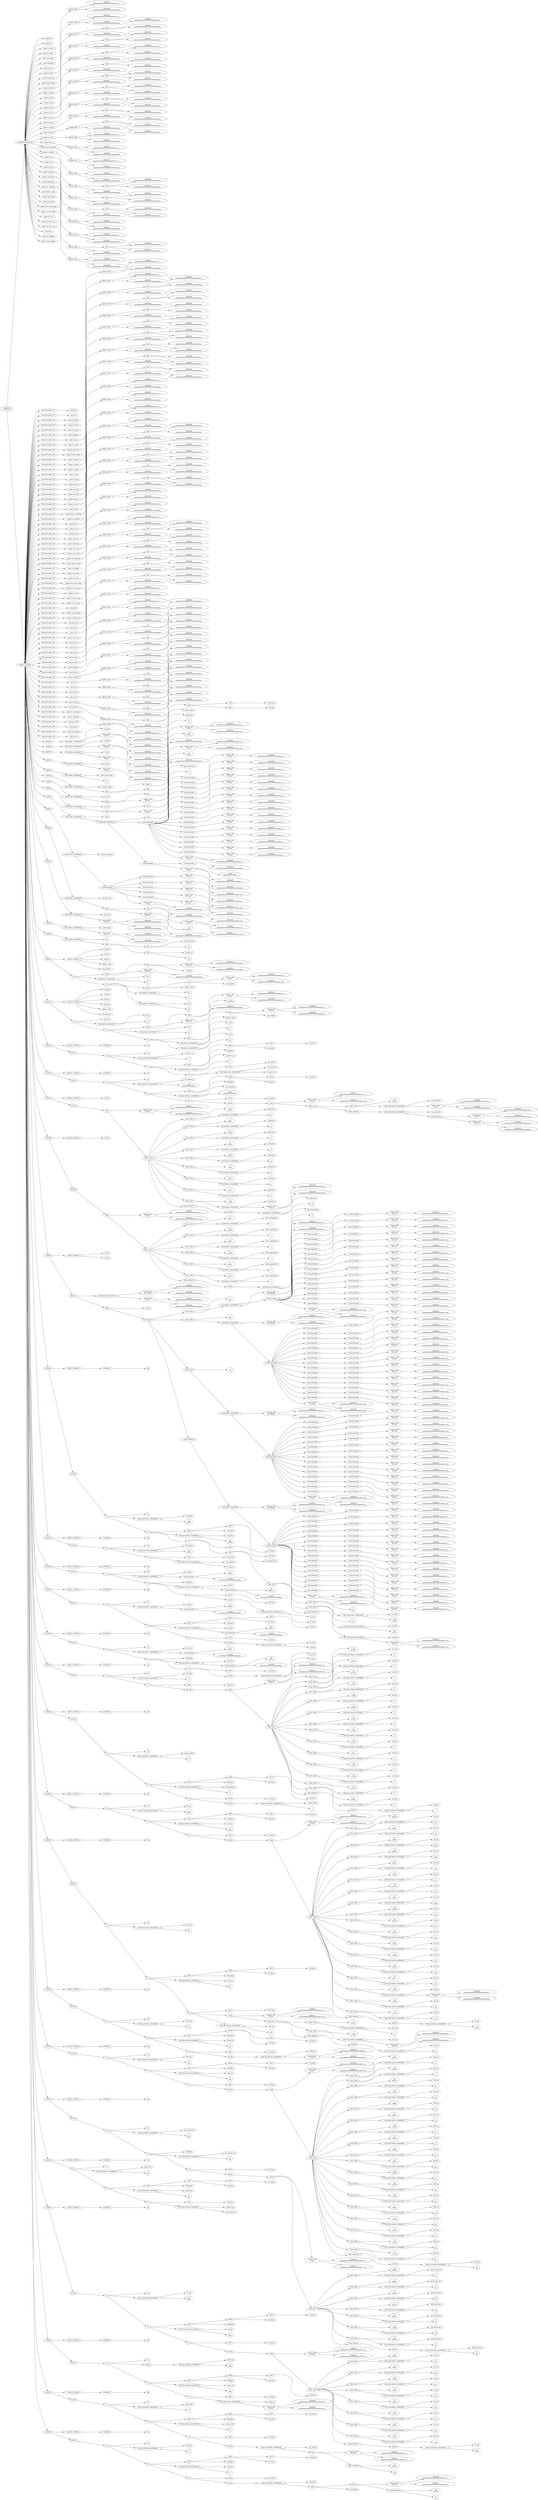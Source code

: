 digraph G {	
rankdir=LR;	
ranksep=.25;
	0 [label=< MODULE<br/>or1200_ctrl>];
	1 [label=< VAR_DECLARE_LIST>];
	0 -> 1;
	2 [label=< input clk>];
	1 -> 2;
	3 [label=< input rst>];
	1 -> 3;
	4 [label=< input id_freeze>];
	1 -> 4;
	5 [label=< input ex_freeze>];
	1 -> 5;
	6 [label=< input wb_freeze>];
	1 -> 6;
	7 [label=< input flushpipe>];
	1 -> 7;
	8 [label=< input if_insn>];
	1 -> 8;
	9 [label=<RANGE_REF>];
	8 -> 9;
	10 [label=< 0000001f<br/>00000000000000000000000000011111>];
	9 -> 10;
	11 [label=< 00000000<br/>00000000000000000000000000000000>];
	9 -> 11;
	12 [label=< output ex_insn>];
	1 -> 12;
	13 [label=<RANGE_REF>];
	12 -> 13;
	14 [label=< 0000001f<br/>00000000000000000000000000011111>];
	13 -> 14;
	15 [label=< 00000000<br/>00000000000000000000000000000000>];
	13 -> 15;
	16 [label=< output branch_op>];
	1 -> 16;
	17 [label=<RANGE_REF>];
	16 -> 17;
	18 [label=< MIN>];
	17 -> 18;
	19 [label=< 00000003<br/>00000000000000000000000000000011>];
	18 -> 19;
	20 [label=< 00000001<br/>00000000000000000000000000000001>];
	18 -> 20;
	21 [label=< 00000000<br/>00000000000000000000000000000000>];
	17 -> 21;
	22 [label=< input branch_taken>];
	1 -> 22;
	23 [label=< output rf_addra>];
	1 -> 23;
	24 [label=<RANGE_REF>];
	23 -> 24;
	25 [label=< MIN>];
	24 -> 25;
	26 [label=< 00000005<br/>00000000000000000000000000000101>];
	25 -> 26;
	27 [label=< 00000001<br/>00000000000000000000000000000001>];
	25 -> 27;
	28 [label=< 00000000<br/>00000000000000000000000000000000>];
	24 -> 28;
	29 [label=< output rf_addrb>];
	1 -> 29;
	30 [label=<RANGE_REF>];
	29 -> 30;
	31 [label=< MIN>];
	30 -> 31;
	32 [label=< 00000005<br/>00000000000000000000000000000101>];
	31 -> 32;
	33 [label=< 00000001<br/>00000000000000000000000000000001>];
	31 -> 33;
	34 [label=< 00000000<br/>00000000000000000000000000000000>];
	30 -> 34;
	35 [label=< output rf_rda>];
	1 -> 35;
	36 [label=< output rf_rdb>];
	1 -> 36;
	37 [label=< output alu_op>];
	1 -> 37;
	38 [label=<RANGE_REF>];
	37 -> 38;
	39 [label=< MIN>];
	38 -> 39;
	40 [label=< 00000004<br/>00000000000000000000000000000100>];
	39 -> 40;
	41 [label=< 00000001<br/>00000000000000000000000000000001>];
	39 -> 41;
	42 [label=< 00000000<br/>00000000000000000000000000000000>];
	38 -> 42;
	43 [label=< output mac_op>];
	1 -> 43;
	44 [label=<RANGE_REF>];
	43 -> 44;
	45 [label=< MIN>];
	44 -> 45;
	46 [label=< 00000002<br/>00000000000000000000000000000010>];
	45 -> 46;
	47 [label=< 00000001<br/>00000000000000000000000000000001>];
	45 -> 47;
	48 [label=< 00000000<br/>00000000000000000000000000000000>];
	44 -> 48;
	49 [label=< output shrot_op>];
	1 -> 49;
	50 [label=<RANGE_REF>];
	49 -> 50;
	51 [label=< MIN>];
	50 -> 51;
	52 [label=< 00000002<br/>00000000000000000000000000000010>];
	51 -> 52;
	53 [label=< 00000001<br/>00000000000000000000000000000001>];
	51 -> 53;
	54 [label=< 00000000<br/>00000000000000000000000000000000>];
	50 -> 54;
	55 [label=< output comp_op>];
	1 -> 55;
	56 [label=<RANGE_REF>];
	55 -> 56;
	57 [label=< MIN>];
	56 -> 57;
	58 [label=< 00000004<br/>00000000000000000000000000000100>];
	57 -> 58;
	59 [label=< 00000001<br/>00000000000000000000000000000001>];
	57 -> 59;
	60 [label=< 00000000<br/>00000000000000000000000000000000>];
	56 -> 60;
	61 [label=< output rf_addrw>];
	1 -> 61;
	62 [label=<RANGE_REF>];
	61 -> 62;
	63 [label=< MIN>];
	62 -> 63;
	64 [label=< 00000005<br/>00000000000000000000000000000101>];
	63 -> 64;
	65 [label=< 00000001<br/>00000000000000000000000000000001>];
	63 -> 65;
	66 [label=< 00000000<br/>00000000000000000000000000000000>];
	62 -> 66;
	67 [label=< output rfwb_op>];
	1 -> 67;
	68 [label=<RANGE_REF>];
	67 -> 68;
	69 [label=< MIN>];
	68 -> 69;
	70 [label=< 00000003<br/>00000000000000000000000000000011>];
	69 -> 70;
	71 [label=< 00000001<br/>00000000000000000000000000000001>];
	69 -> 71;
	72 [label=< 00000000<br/>00000000000000000000000000000000>];
	68 -> 72;
	73 [label=< output wb_insn>];
	1 -> 73;
	74 [label=<RANGE_REF>];
	73 -> 74;
	75 [label=< 0000001f<br/>00000000000000000000000000011111>];
	74 -> 75;
	76 [label=< 00000000<br/>00000000000000000000000000000000>];
	74 -> 76;
	77 [label=< output simm>];
	1 -> 77;
	78 [label=<RANGE_REF>];
	77 -> 78;
	79 [label=< 0000001f<br/>00000000000000000000000000011111>];
	78 -> 79;
	80 [label=< 00000000<br/>00000000000000000000000000000000>];
	78 -> 80;
	81 [label=< output branch_addrofs>];
	1 -> 81;
	82 [label=<RANGE_REF>];
	81 -> 82;
	83 [label=< 0000001f<br/>00000000000000000000000000011111>];
	82 -> 83;
	84 [label=< 00000002<br/>00000000000000000000000000000010>];
	82 -> 84;
	85 [label=< output lsu_addrofs>];
	1 -> 85;
	86 [label=<RANGE_REF>];
	85 -> 86;
	87 [label=< 0000001f<br/>00000000000000000000000000011111>];
	86 -> 87;
	88 [label=< 00000000<br/>00000000000000000000000000000000>];
	86 -> 88;
	89 [label=< output sel_a>];
	1 -> 89;
	90 [label=<RANGE_REF>];
	89 -> 90;
	91 [label=< MIN>];
	90 -> 91;
	92 [label=< 00000002<br/>00000000000000000000000000000010>];
	91 -> 92;
	93 [label=< 00000001<br/>00000000000000000000000000000001>];
	91 -> 93;
	94 [label=< 00000000<br/>00000000000000000000000000000000>];
	90 -> 94;
	95 [label=< output sel_b>];
	1 -> 95;
	96 [label=<RANGE_REF>];
	95 -> 96;
	97 [label=< MIN>];
	96 -> 97;
	98 [label=< 00000002<br/>00000000000000000000000000000010>];
	97 -> 98;
	99 [label=< 00000001<br/>00000000000000000000000000000001>];
	97 -> 99;
	100 [label=< 00000000<br/>00000000000000000000000000000000>];
	96 -> 100;
	101 [label=< output lsu_op>];
	1 -> 101;
	102 [label=<RANGE_REF>];
	101 -> 102;
	103 [label=< MIN>];
	102 -> 103;
	104 [label=< 00000004<br/>00000000000000000000000000000100>];
	103 -> 104;
	105 [label=< 00000001<br/>00000000000000000000000000000001>];
	103 -> 105;
	106 [label=< 00000000<br/>00000000000000000000000000000000>];
	102 -> 106;
	107 [label=< output cust5_op>];
	1 -> 107;
	108 [label=<RANGE_REF>];
	107 -> 108;
	109 [label=< 00000004<br/>00000000000000000000000000000100>];
	108 -> 109;
	110 [label=< 00000000<br/>00000000000000000000000000000000>];
	108 -> 110;
	111 [label=< output cust5_limm>];
	1 -> 111;
	112 [label=<RANGE_REF>];
	111 -> 112;
	113 [label=< 00000005<br/>00000000000000000000000000000101>];
	112 -> 113;
	114 [label=< 00000000<br/>00000000000000000000000000000000>];
	112 -> 114;
	115 [label=< output multicycle>];
	1 -> 115;
	116 [label=<RANGE_REF>];
	115 -> 116;
	117 [label=< MIN>];
	116 -> 117;
	118 [label=< 00000002<br/>00000000000000000000000000000010>];
	117 -> 118;
	119 [label=< 00000001<br/>00000000000000000000000000000001>];
	117 -> 119;
	120 [label=< 00000000<br/>00000000000000000000000000000000>];
	116 -> 120;
	121 [label=< output spr_addrimm>];
	1 -> 121;
	122 [label=<RANGE_REF>];
	121 -> 122;
	123 [label=< 0000000f<br/>00000000000000000000000000001111>];
	122 -> 123;
	124 [label=< 00000000<br/>00000000000000000000000000000000>];
	122 -> 124;
	125 [label=< input wbforw_valid>];
	1 -> 125;
	126 [label=< output sig_syscall>];
	1 -> 126;
	127 [label=< output sig_trap>];
	1 -> 127;
	128 [label=< output force_dslot_fetch>];
	1 -> 128;
	129 [label=< output no_more_dslot>];
	1 -> 129;
	130 [label=< output ex_void>];
	1 -> 130;
	131 [label=< output id_macrc_op>];
	1 -> 131;
	132 [label=< output ex_macrc_op>];
	1 -> 132;
	133 [label=< output rfe>];
	1 -> 133;
	134 [label=< input du_hwbkpt>];
	1 -> 134;
	135 [label=< output except_illegal>];
	1 -> 135;
	136 [label=< MODULE_ITEMS>];
	0 -> 136;
	137 [label=< VAR_DECLARE_LIST>];
	136 -> 137;
	138 [label=< input clk>];
	137 -> 138;
	139 [label=< VAR_DECLARE_LIST>];
	136 -> 139;
	140 [label=< input rst>];
	139 -> 140;
	141 [label=< VAR_DECLARE_LIST>];
	136 -> 141;
	142 [label=< input id_freeze>];
	141 -> 142;
	143 [label=< VAR_DECLARE_LIST>];
	136 -> 143;
	144 [label=< input ex_freeze>];
	143 -> 144;
	145 [label=< VAR_DECLARE_LIST>];
	136 -> 145;
	146 [label=< input wb_freeze>];
	145 -> 146;
	147 [label=< VAR_DECLARE_LIST>];
	136 -> 147;
	148 [label=< input flushpipe>];
	147 -> 148;
	149 [label=< VAR_DECLARE_LIST>];
	136 -> 149;
	150 [label=< input if_insn>];
	149 -> 150;
	151 [label=<RANGE_REF>];
	150 -> 151;
	152 [label=< 0000001f<br/>00000000000000000000000000011111>];
	151 -> 152;
	153 [label=< 00000000<br/>00000000000000000000000000000000>];
	151 -> 153;
	154 [label=< VAR_DECLARE_LIST>];
	136 -> 154;
	155 [label=< output ex_insn>];
	154 -> 155;
	156 [label=<RANGE_REF>];
	155 -> 156;
	157 [label=< 0000001f<br/>00000000000000000000000000011111>];
	156 -> 157;
	158 [label=< 00000000<br/>00000000000000000000000000000000>];
	156 -> 158;
	159 [label=< VAR_DECLARE_LIST>];
	136 -> 159;
	160 [label=< output branch_op>];
	159 -> 160;
	161 [label=<RANGE_REF>];
	160 -> 161;
	162 [label=< MIN>];
	161 -> 162;
	163 [label=< 00000003<br/>00000000000000000000000000000011>];
	162 -> 163;
	164 [label=< 00000001<br/>00000000000000000000000000000001>];
	162 -> 164;
	165 [label=< 00000000<br/>00000000000000000000000000000000>];
	161 -> 165;
	166 [label=< VAR_DECLARE_LIST>];
	136 -> 166;
	167 [label=< input branch_taken>];
	166 -> 167;
	168 [label=< VAR_DECLARE_LIST>];
	136 -> 168;
	169 [label=< output rf_addrw>];
	168 -> 169;
	170 [label=<RANGE_REF>];
	169 -> 170;
	171 [label=< MIN>];
	170 -> 171;
	172 [label=< 00000005<br/>00000000000000000000000000000101>];
	171 -> 172;
	173 [label=< 00000001<br/>00000000000000000000000000000001>];
	171 -> 173;
	174 [label=< 00000000<br/>00000000000000000000000000000000>];
	170 -> 174;
	175 [label=< VAR_DECLARE_LIST>];
	136 -> 175;
	176 [label=< output rf_addra>];
	175 -> 176;
	177 [label=<RANGE_REF>];
	176 -> 177;
	178 [label=< MIN>];
	177 -> 178;
	179 [label=< 00000005<br/>00000000000000000000000000000101>];
	178 -> 179;
	180 [label=< 00000001<br/>00000000000000000000000000000001>];
	178 -> 180;
	181 [label=< 00000000<br/>00000000000000000000000000000000>];
	177 -> 181;
	182 [label=< VAR_DECLARE_LIST>];
	136 -> 182;
	183 [label=< output rf_addrb>];
	182 -> 183;
	184 [label=<RANGE_REF>];
	183 -> 184;
	185 [label=< MIN>];
	184 -> 185;
	186 [label=< 00000005<br/>00000000000000000000000000000101>];
	185 -> 186;
	187 [label=< 00000001<br/>00000000000000000000000000000001>];
	185 -> 187;
	188 [label=< 00000000<br/>00000000000000000000000000000000>];
	184 -> 188;
	189 [label=< VAR_DECLARE_LIST>];
	136 -> 189;
	190 [label=< output rf_rda>];
	189 -> 190;
	191 [label=< VAR_DECLARE_LIST>];
	136 -> 191;
	192 [label=< output rf_rdb>];
	191 -> 192;
	193 [label=< VAR_DECLARE_LIST>];
	136 -> 193;
	194 [label=< output alu_op>];
	193 -> 194;
	195 [label=<RANGE_REF>];
	194 -> 195;
	196 [label=< MIN>];
	195 -> 196;
	197 [label=< 00000004<br/>00000000000000000000000000000100>];
	196 -> 197;
	198 [label=< 00000001<br/>00000000000000000000000000000001>];
	196 -> 198;
	199 [label=< 00000000<br/>00000000000000000000000000000000>];
	195 -> 199;
	200 [label=< VAR_DECLARE_LIST>];
	136 -> 200;
	201 [label=< output mac_op>];
	200 -> 201;
	202 [label=<RANGE_REF>];
	201 -> 202;
	203 [label=< MIN>];
	202 -> 203;
	204 [label=< 00000002<br/>00000000000000000000000000000010>];
	203 -> 204;
	205 [label=< 00000001<br/>00000000000000000000000000000001>];
	203 -> 205;
	206 [label=< 00000000<br/>00000000000000000000000000000000>];
	202 -> 206;
	207 [label=< VAR_DECLARE_LIST>];
	136 -> 207;
	208 [label=< output shrot_op>];
	207 -> 208;
	209 [label=<RANGE_REF>];
	208 -> 209;
	210 [label=< MIN>];
	209 -> 210;
	211 [label=< 00000002<br/>00000000000000000000000000000010>];
	210 -> 211;
	212 [label=< 00000001<br/>00000000000000000000000000000001>];
	210 -> 212;
	213 [label=< 00000000<br/>00000000000000000000000000000000>];
	209 -> 213;
	214 [label=< VAR_DECLARE_LIST>];
	136 -> 214;
	215 [label=< output rfwb_op>];
	214 -> 215;
	216 [label=<RANGE_REF>];
	215 -> 216;
	217 [label=< MIN>];
	216 -> 217;
	218 [label=< 00000003<br/>00000000000000000000000000000011>];
	217 -> 218;
	219 [label=< 00000001<br/>00000000000000000000000000000001>];
	217 -> 219;
	220 [label=< 00000000<br/>00000000000000000000000000000000>];
	216 -> 220;
	221 [label=< VAR_DECLARE_LIST>];
	136 -> 221;
	222 [label=< output wb_insn>];
	221 -> 222;
	223 [label=<RANGE_REF>];
	222 -> 223;
	224 [label=< 0000001f<br/>00000000000000000000000000011111>];
	223 -> 224;
	225 [label=< 00000000<br/>00000000000000000000000000000000>];
	223 -> 225;
	226 [label=< VAR_DECLARE_LIST>];
	136 -> 226;
	227 [label=< output simm>];
	226 -> 227;
	228 [label=<RANGE_REF>];
	227 -> 228;
	229 [label=< 0000001f<br/>00000000000000000000000000011111>];
	228 -> 229;
	230 [label=< 00000000<br/>00000000000000000000000000000000>];
	228 -> 230;
	231 [label=< VAR_DECLARE_LIST>];
	136 -> 231;
	232 [label=< output branch_addrofs>];
	231 -> 232;
	233 [label=<RANGE_REF>];
	232 -> 233;
	234 [label=< 0000001f<br/>00000000000000000000000000011111>];
	233 -> 234;
	235 [label=< 00000002<br/>00000000000000000000000000000010>];
	233 -> 235;
	236 [label=< VAR_DECLARE_LIST>];
	136 -> 236;
	237 [label=< output lsu_addrofs>];
	236 -> 237;
	238 [label=<RANGE_REF>];
	237 -> 238;
	239 [label=< 0000001f<br/>00000000000000000000000000011111>];
	238 -> 239;
	240 [label=< 00000000<br/>00000000000000000000000000000000>];
	238 -> 240;
	241 [label=< VAR_DECLARE_LIST>];
	136 -> 241;
	242 [label=< output sel_a>];
	241 -> 242;
	243 [label=<RANGE_REF>];
	242 -> 243;
	244 [label=< MIN>];
	243 -> 244;
	245 [label=< 00000002<br/>00000000000000000000000000000010>];
	244 -> 245;
	246 [label=< 00000001<br/>00000000000000000000000000000001>];
	244 -> 246;
	247 [label=< 00000000<br/>00000000000000000000000000000000>];
	243 -> 247;
	248 [label=< VAR_DECLARE_LIST>];
	136 -> 248;
	249 [label=< output sel_b>];
	248 -> 249;
	250 [label=<RANGE_REF>];
	249 -> 250;
	251 [label=< MIN>];
	250 -> 251;
	252 [label=< 00000002<br/>00000000000000000000000000000010>];
	251 -> 252;
	253 [label=< 00000001<br/>00000000000000000000000000000001>];
	251 -> 253;
	254 [label=< 00000000<br/>00000000000000000000000000000000>];
	250 -> 254;
	255 [label=< VAR_DECLARE_LIST>];
	136 -> 255;
	256 [label=< output lsu_op>];
	255 -> 256;
	257 [label=<RANGE_REF>];
	256 -> 257;
	258 [label=< MIN>];
	257 -> 258;
	259 [label=< 00000004<br/>00000000000000000000000000000100>];
	258 -> 259;
	260 [label=< 00000001<br/>00000000000000000000000000000001>];
	258 -> 260;
	261 [label=< 00000000<br/>00000000000000000000000000000000>];
	257 -> 261;
	262 [label=< VAR_DECLARE_LIST>];
	136 -> 262;
	263 [label=< output comp_op>];
	262 -> 263;
	264 [label=<RANGE_REF>];
	263 -> 264;
	265 [label=< MIN>];
	264 -> 265;
	266 [label=< 00000004<br/>00000000000000000000000000000100>];
	265 -> 266;
	267 [label=< 00000001<br/>00000000000000000000000000000001>];
	265 -> 267;
	268 [label=< 00000000<br/>00000000000000000000000000000000>];
	264 -> 268;
	269 [label=< VAR_DECLARE_LIST>];
	136 -> 269;
	270 [label=< output multicycle>];
	269 -> 270;
	271 [label=<RANGE_REF>];
	270 -> 271;
	272 [label=< MIN>];
	271 -> 272;
	273 [label=< 00000002<br/>00000000000000000000000000000010>];
	272 -> 273;
	274 [label=< 00000001<br/>00000000000000000000000000000001>];
	272 -> 274;
	275 [label=< 00000000<br/>00000000000000000000000000000000>];
	271 -> 275;
	276 [label=< VAR_DECLARE_LIST>];
	136 -> 276;
	277 [label=< output cust5_op>];
	276 -> 277;
	278 [label=<RANGE_REF>];
	277 -> 278;
	279 [label=< 00000004<br/>00000000000000000000000000000100>];
	278 -> 279;
	280 [label=< 00000000<br/>00000000000000000000000000000000>];
	278 -> 280;
	281 [label=< VAR_DECLARE_LIST>];
	136 -> 281;
	282 [label=< output cust5_limm>];
	281 -> 282;
	283 [label=<RANGE_REF>];
	282 -> 283;
	284 [label=< 00000005<br/>00000000000000000000000000000101>];
	283 -> 284;
	285 [label=< 00000000<br/>00000000000000000000000000000000>];
	283 -> 285;
	286 [label=< VAR_DECLARE_LIST>];
	136 -> 286;
	287 [label=< output spr_addrimm>];
	286 -> 287;
	288 [label=<RANGE_REF>];
	287 -> 288;
	289 [label=< 0000000f<br/>00000000000000000000000000001111>];
	288 -> 289;
	290 [label=< 00000000<br/>00000000000000000000000000000000>];
	288 -> 290;
	291 [label=< VAR_DECLARE_LIST>];
	136 -> 291;
	292 [label=< input wbforw_valid>];
	291 -> 292;
	293 [label=< VAR_DECLARE_LIST>];
	136 -> 293;
	294 [label=< input du_hwbkpt>];
	293 -> 294;
	295 [label=< VAR_DECLARE_LIST>];
	136 -> 295;
	296 [label=< output sig_syscall>];
	295 -> 296;
	297 [label=< VAR_DECLARE_LIST>];
	136 -> 297;
	298 [label=< output sig_trap>];
	297 -> 298;
	299 [label=< VAR_DECLARE_LIST>];
	136 -> 299;
	300 [label=< output force_dslot_fetch>];
	299 -> 300;
	301 [label=< VAR_DECLARE_LIST>];
	136 -> 301;
	302 [label=< output no_more_dslot>];
	301 -> 302;
	303 [label=< VAR_DECLARE_LIST>];
	136 -> 303;
	304 [label=< output ex_void>];
	303 -> 304;
	305 [label=< VAR_DECLARE_LIST>];
	136 -> 305;
	306 [label=< output id_macrc_op>];
	305 -> 306;
	307 [label=< VAR_DECLARE_LIST>];
	136 -> 307;
	308 [label=< output ex_macrc_op>];
	307 -> 308;
	309 [label=< VAR_DECLARE_LIST>];
	136 -> 309;
	310 [label=< output rfe>];
	309 -> 310;
	311 [label=< VAR_DECLARE_LIST>];
	136 -> 311;
	312 [label=< output except_illegal>];
	311 -> 312;
	313 [label=< VAR_DECLARE_LIST>];
	136 -> 313;
	314 [label=< reg pre_branch_op>];
	313 -> 314;
	315 [label=<RANGE_REF>];
	314 -> 315;
	316 [label=< MIN>];
	315 -> 316;
	317 [label=< 00000003<br/>00000000000000000000000000000011>];
	316 -> 317;
	318 [label=< 00000001<br/>00000000000000000000000000000001>];
	316 -> 318;
	319 [label=< 00000000<br/>00000000000000000000000000000000>];
	315 -> 319;
	320 [label=< VAR_DECLARE_LIST>];
	136 -> 320;
	321 [label=< reg branch_op>];
	320 -> 321;
	322 [label=<RANGE_REF>];
	321 -> 322;
	323 [label=< MIN>];
	322 -> 323;
	324 [label=< 00000003<br/>00000000000000000000000000000011>];
	323 -> 324;
	325 [label=< 00000001<br/>00000000000000000000000000000001>];
	323 -> 325;
	326 [label=< 00000000<br/>00000000000000000000000000000000>];
	322 -> 326;
	327 [label=< VAR_DECLARE_LIST>];
	136 -> 327;
	328 [label=< reg alu_op>];
	327 -> 328;
	329 [label=<RANGE_REF>];
	328 -> 329;
	330 [label=< MIN>];
	329 -> 330;
	331 [label=< 00000004<br/>00000000000000000000000000000100>];
	330 -> 331;
	332 [label=< 00000001<br/>00000000000000000000000000000001>];
	330 -> 332;
	333 [label=< 00000000<br/>00000000000000000000000000000000>];
	329 -> 333;
	334 [label=< VAR_DECLARE_LIST>];
	136 -> 334;
	335 [label=< reg mac_op>];
	334 -> 335;
	336 [label=<RANGE_REF>];
	335 -> 336;
	337 [label=< MIN>];
	336 -> 337;
	338 [label=< 00000002<br/>00000000000000000000000000000010>];
	337 -> 338;
	339 [label=< 00000001<br/>00000000000000000000000000000001>];
	337 -> 339;
	340 [label=< 00000000<br/>00000000000000000000000000000000>];
	336 -> 340;
	341 [label=< VAR_DECLARE_LIST>];
	136 -> 341;
	342 [label=< reg ex_macrc_op>];
	341 -> 342;
	343 [label=< VAR_DECLARE_LIST>];
	136 -> 343;
	344 [label=< reg shrot_op>];
	343 -> 344;
	345 [label=<RANGE_REF>];
	344 -> 345;
	346 [label=< MIN>];
	345 -> 346;
	347 [label=< 00000002<br/>00000000000000000000000000000010>];
	346 -> 347;
	348 [label=< 00000001<br/>00000000000000000000000000000001>];
	346 -> 348;
	349 [label=< 00000000<br/>00000000000000000000000000000000>];
	345 -> 349;
	350 [label=< VAR_DECLARE_LIST>];
	136 -> 350;
	351 [label=< reg id_insn>];
	350 -> 351;
	352 [label=<RANGE_REF>];
	351 -> 352;
	353 [label=< 0000001f<br/>00000000000000000000000000011111>];
	352 -> 353;
	354 [label=< 00000000<br/>00000000000000000000000000000000>];
	352 -> 354;
	355 [label=< VAR_DECLARE_LIST>];
	136 -> 355;
	356 [label=< reg ex_insn>];
	355 -> 356;
	357 [label=<RANGE_REF>];
	356 -> 357;
	358 [label=< 0000001f<br/>00000000000000000000000000011111>];
	357 -> 358;
	359 [label=< 00000000<br/>00000000000000000000000000000000>];
	357 -> 359;
	360 [label=< VAR_DECLARE_LIST>];
	136 -> 360;
	361 [label=< reg wb_insn>];
	360 -> 361;
	362 [label=<RANGE_REF>];
	361 -> 362;
	363 [label=< 0000001f<br/>00000000000000000000000000011111>];
	362 -> 363;
	364 [label=< 00000000<br/>00000000000000000000000000000000>];
	362 -> 364;
	365 [label=< VAR_DECLARE_LIST>];
	136 -> 365;
	366 [label=< reg rf_addrw>];
	365 -> 366;
	367 [label=<RANGE_REF>];
	366 -> 367;
	368 [label=< MIN>];
	367 -> 368;
	369 [label=< 00000005<br/>00000000000000000000000000000101>];
	368 -> 369;
	370 [label=< 00000001<br/>00000000000000000000000000000001>];
	368 -> 370;
	371 [label=< 00000000<br/>00000000000000000000000000000000>];
	367 -> 371;
	372 [label=< VAR_DECLARE_LIST>];
	136 -> 372;
	373 [label=< reg wb_rfaddrw>];
	372 -> 373;
	374 [label=<RANGE_REF>];
	373 -> 374;
	375 [label=< MIN>];
	374 -> 375;
	376 [label=< 00000005<br/>00000000000000000000000000000101>];
	375 -> 376;
	377 [label=< 00000001<br/>00000000000000000000000000000001>];
	375 -> 377;
	378 [label=< 00000000<br/>00000000000000000000000000000000>];
	374 -> 378;
	379 [label=< VAR_DECLARE_LIST>];
	136 -> 379;
	380 [label=< reg rfwb_op>];
	379 -> 380;
	381 [label=<RANGE_REF>];
	380 -> 381;
	382 [label=< MIN>];
	381 -> 382;
	383 [label=< 00000003<br/>00000000000000000000000000000011>];
	382 -> 383;
	384 [label=< 00000001<br/>00000000000000000000000000000001>];
	382 -> 384;
	385 [label=< 00000000<br/>00000000000000000000000000000000>];
	381 -> 385;
	386 [label=< VAR_DECLARE_LIST>];
	136 -> 386;
	387 [label=< reg lsu_addrofs>];
	386 -> 387;
	388 [label=<RANGE_REF>];
	387 -> 388;
	389 [label=< 0000001f<br/>00000000000000000000000000011111>];
	388 -> 389;
	390 [label=< 00000000<br/>00000000000000000000000000000000>];
	388 -> 390;
	391 [label=< VAR_DECLARE_LIST>];
	136 -> 391;
	392 [label=< reg sel_a>];
	391 -> 392;
	393 [label=<RANGE_REF>];
	392 -> 393;
	394 [label=< MIN>];
	393 -> 394;
	395 [label=< 00000002<br/>00000000000000000000000000000010>];
	394 -> 395;
	396 [label=< 00000001<br/>00000000000000000000000000000001>];
	394 -> 396;
	397 [label=< 00000000<br/>00000000000000000000000000000000>];
	393 -> 397;
	398 [label=< VAR_DECLARE_LIST>];
	136 -> 398;
	399 [label=< reg sel_b>];
	398 -> 399;
	400 [label=<RANGE_REF>];
	399 -> 400;
	401 [label=< MIN>];
	400 -> 401;
	402 [label=< 00000002<br/>00000000000000000000000000000010>];
	401 -> 402;
	403 [label=< 00000001<br/>00000000000000000000000000000001>];
	401 -> 403;
	404 [label=< 00000000<br/>00000000000000000000000000000000>];
	400 -> 404;
	405 [label=< VAR_DECLARE_LIST>];
	136 -> 405;
	406 [label=< reg sel_imm>];
	405 -> 406;
	407 [label=< VAR_DECLARE_LIST>];
	136 -> 407;
	408 [label=< reg lsu_op>];
	407 -> 408;
	409 [label=<RANGE_REF>];
	408 -> 409;
	410 [label=< MIN>];
	409 -> 410;
	411 [label=< 00000004<br/>00000000000000000000000000000100>];
	410 -> 411;
	412 [label=< 00000001<br/>00000000000000000000000000000001>];
	410 -> 412;
	413 [label=< 00000000<br/>00000000000000000000000000000000>];
	409 -> 413;
	414 [label=< VAR_DECLARE_LIST>];
	136 -> 414;
	415 [label=< reg comp_op>];
	414 -> 415;
	416 [label=<RANGE_REF>];
	415 -> 416;
	417 [label=< MIN>];
	416 -> 417;
	418 [label=< 00000004<br/>00000000000000000000000000000100>];
	417 -> 418;
	419 [label=< 00000001<br/>00000000000000000000000000000001>];
	417 -> 419;
	420 [label=< 00000000<br/>00000000000000000000000000000000>];
	416 -> 420;
	421 [label=< VAR_DECLARE_LIST>];
	136 -> 421;
	422 [label=< reg multicycle>];
	421 -> 422;
	423 [label=<RANGE_REF>];
	422 -> 423;
	424 [label=< MIN>];
	423 -> 424;
	425 [label=< 00000002<br/>00000000000000000000000000000010>];
	424 -> 425;
	426 [label=< 00000001<br/>00000000000000000000000000000001>];
	424 -> 426;
	427 [label=< 00000000<br/>00000000000000000000000000000000>];
	423 -> 427;
	428 [label=< VAR_DECLARE_LIST>];
	136 -> 428;
	429 [label=< reg imm_signextend>];
	428 -> 429;
	430 [label=< VAR_DECLARE_LIST>];
	136 -> 430;
	431 [label=< reg spr_addrimm>];
	430 -> 431;
	432 [label=<RANGE_REF>];
	431 -> 432;
	433 [label=< 0000000f<br/>00000000000000000000000000001111>];
	432 -> 433;
	434 [label=< 00000000<br/>00000000000000000000000000000000>];
	432 -> 434;
	435 [label=< VAR_DECLARE_LIST>];
	136 -> 435;
	436 [label=< reg sig_syscall>];
	435 -> 436;
	437 [label=< VAR_DECLARE_LIST>];
	136 -> 437;
	438 [label=< reg sig_trap>];
	437 -> 438;
	439 [label=< VAR_DECLARE_LIST>];
	136 -> 439;
	440 [label=< reg except_illegal>];
	439 -> 440;
	441 [label=< VAR_DECLARE_LIST>];
	136 -> 441;
	442 [label=< wire id_void>];
	441 -> 442;
	443 [label=< ASSIGN>];
	136 -> 443;
	444 [label=< BLOCKING_STATEMENT>];
	443 -> 444;
	445 [label=< rf_addra>];
	444 -> 445;
	446 [label=< RANGE_REF<br/>if_insn>];
	444 -> 446;
	447 [label=< 00000014<br/>00000000000000000000000000010100>];
	446 -> 447;
	448 [label=< 00000010<br/>00000000000000000000000000010000>];
	446 -> 448;
	449 [label=< ASSIGN>];
	136 -> 449;
	450 [label=< BLOCKING_STATEMENT>];
	449 -> 450;
	451 [label=< rf_addrb>];
	450 -> 451;
	452 [label=< RANGE_REF<br/>if_insn>];
	450 -> 452;
	453 [label=< 0000000f<br/>00000000000000000000000000001111>];
	452 -> 453;
	454 [label=< 0000000b<br/>00000000000000000000000000001011>];
	452 -> 454;
	455 [label=< ASSIGN>];
	136 -> 455;
	456 [label=< BLOCKING_STATEMENT>];
	455 -> 456;
	457 [label=< rf_rda>];
	456 -> 457;
	458 [label=< ARRAY_REF<br/>if_insn>];
	456 -> 458;
	459 [label=< 0000001f<br/>00000000000000000000000000011111>];
	458 -> 459;
	460 [label=< ASSIGN>];
	136 -> 460;
	461 [label=< BLOCKING_STATEMENT>];
	460 -> 461;
	462 [label=< rf_rdb>];
	461 -> 462;
	463 [label=< ARRAY_REF<br/>if_insn>];
	461 -> 463;
	464 [label=< 0000001e<br/>00000000000000000000000000011110>];
	463 -> 464;
	465 [label=< ASSIGN>];
	136 -> 465;
	466 [label=< BLOCKING_STATEMENT>];
	465 -> 466;
	467 [label=< force_dslot_fetch>];
	466 -> 467;
	468 [label=< 0<br/>0>];
	466 -> 468;
	469 [label=< ASSIGN>];
	136 -> 469;
	470 [label=< BLOCKING_STATEMENT>];
	469 -> 470;
	471 [label=< no_more_dslot>];
	470 -> 471;
	472 [label=< bOR>];
	470 -> 472;
	473 [label=< bAND>];
	472 -> 473;
	474 [label=< bAND>];
	473 -> 474;
	475 [label=< bOR>];
	474 -> 475;
	476 [label=< branch_op>];
	475 -> 476;
	477 [label=< lNOT>];
	474 -> 477;
	478 [label=< id_void>];
	477 -> 478;
	479 [label=< branch_taken>];
	473 -> 479;
	480 [label=< lEQ>];
	472 -> 480;
	481 [label=< branch_op>];
	480 -> 481;
	482 [label=< 6<br/>110>];
	480 -> 482;
	483 [label=< ASSIGN>];
	136 -> 483;
	484 [label=< BLOCKING_STATEMENT>];
	483 -> 484;
	485 [label=< id_void>];
	484 -> 485;
	486 [label=< bAND>];
	484 -> 486;
	487 [label=< lEQ>];
	486 -> 487;
	488 [label=< RANGE_REF<br/>id_insn>];
	487 -> 488;
	489 [label=< 0000001f<br/>00000000000000000000000000011111>];
	488 -> 489;
	490 [label=< 0000001a<br/>00000000000000000000000000011010>];
	488 -> 490;
	491 [label=< 05<br/>000101>];
	487 -> 491;
	492 [label=< ARRAY_REF<br/>id_insn>];
	486 -> 492;
	493 [label=< 00000010<br/>00000000000000000000000000010000>];
	492 -> 493;
	494 [label=< ASSIGN>];
	136 -> 494;
	495 [label=< BLOCKING_STATEMENT>];
	494 -> 495;
	496 [label=< ex_void>];
	495 -> 496;
	497 [label=< bAND>];
	495 -> 497;
	498 [label=< lEQ>];
	497 -> 498;
	499 [label=< RANGE_REF<br/>ex_insn>];
	498 -> 499;
	500 [label=< 0000001f<br/>00000000000000000000000000011111>];
	499 -> 500;
	501 [label=< 0000001a<br/>00000000000000000000000000011010>];
	499 -> 501;
	502 [label=< 05<br/>000101>];
	498 -> 502;
	503 [label=< ARRAY_REF<br/>ex_insn>];
	497 -> 503;
	504 [label=< 00000010<br/>00000000000000000000000000010000>];
	503 -> 504;
	505 [label=< ASSIGN>];
	136 -> 505;
	506 [label=< BLOCKING_STATEMENT>];
	505 -> 506;
	507 [label=< simm>];
	506 -> 507;
	508 [label=< TERNARY_OPERATION>];
	506 -> 508;
	509 [label=< lEQ>];
	508 -> 509;
	510 [label=< imm_signextend>];
	509 -> 510;
	511 [label=< 1<br/>1>];
	509 -> 511;
	512 [label=< CONCATENATE>];
	508 -> 512;
	513 [label=< CONCATENATE>];
	512 -> 513;
	514 [label=< ARRAY_REF<br/>id_insn>];
	513 -> 514;
	515 [label=< 0000000f<br/>00000000000000000000000000001111>];
	514 -> 515;
	516 [label=< CONCATENATE>];
	512 -> 516;
	517 [label=< ARRAY_REF<br/>id_insn>];
	516 -> 517;
	518 [label=< 0000000f<br/>00000000000000000000000000001111>];
	517 -> 518;
	519 [label=< CONCATENATE>];
	512 -> 519;
	520 [label=< ARRAY_REF<br/>id_insn>];
	519 -> 520;
	521 [label=< 0000000f<br/>00000000000000000000000000001111>];
	520 -> 521;
	522 [label=< CONCATENATE>];
	512 -> 522;
	523 [label=< ARRAY_REF<br/>id_insn>];
	522 -> 523;
	524 [label=< 0000000f<br/>00000000000000000000000000001111>];
	523 -> 524;
	525 [label=< CONCATENATE>];
	512 -> 525;
	526 [label=< ARRAY_REF<br/>id_insn>];
	525 -> 526;
	527 [label=< 0000000f<br/>00000000000000000000000000001111>];
	526 -> 527;
	528 [label=< CONCATENATE>];
	512 -> 528;
	529 [label=< ARRAY_REF<br/>id_insn>];
	528 -> 529;
	530 [label=< 0000000f<br/>00000000000000000000000000001111>];
	529 -> 530;
	531 [label=< CONCATENATE>];
	512 -> 531;
	532 [label=< ARRAY_REF<br/>id_insn>];
	531 -> 532;
	533 [label=< 0000000f<br/>00000000000000000000000000001111>];
	532 -> 533;
	534 [label=< CONCATENATE>];
	512 -> 534;
	535 [label=< ARRAY_REF<br/>id_insn>];
	534 -> 535;
	536 [label=< 0000000f<br/>00000000000000000000000000001111>];
	535 -> 536;
	537 [label=< CONCATENATE>];
	512 -> 537;
	538 [label=< ARRAY_REF<br/>id_insn>];
	537 -> 538;
	539 [label=< 0000000f<br/>00000000000000000000000000001111>];
	538 -> 539;
	540 [label=< CONCATENATE>];
	512 -> 540;
	541 [label=< ARRAY_REF<br/>id_insn>];
	540 -> 541;
	542 [label=< 0000000f<br/>00000000000000000000000000001111>];
	541 -> 542;
	543 [label=< CONCATENATE>];
	512 -> 543;
	544 [label=< ARRAY_REF<br/>id_insn>];
	543 -> 544;
	545 [label=< 0000000f<br/>00000000000000000000000000001111>];
	544 -> 545;
	546 [label=< CONCATENATE>];
	512 -> 546;
	547 [label=< ARRAY_REF<br/>id_insn>];
	546 -> 547;
	548 [label=< 0000000f<br/>00000000000000000000000000001111>];
	547 -> 548;
	549 [label=< CONCATENATE>];
	512 -> 549;
	550 [label=< ARRAY_REF<br/>id_insn>];
	549 -> 550;
	551 [label=< 0000000f<br/>00000000000000000000000000001111>];
	550 -> 551;
	552 [label=< CONCATENATE>];
	512 -> 552;
	553 [label=< ARRAY_REF<br/>id_insn>];
	552 -> 553;
	554 [label=< 0000000f<br/>00000000000000000000000000001111>];
	553 -> 554;
	555 [label=< CONCATENATE>];
	512 -> 555;
	556 [label=< ARRAY_REF<br/>id_insn>];
	555 -> 556;
	557 [label=< 0000000f<br/>00000000000000000000000000001111>];
	556 -> 557;
	558 [label=< CONCATENATE>];
	512 -> 558;
	559 [label=< ARRAY_REF<br/>id_insn>];
	558 -> 559;
	560 [label=< 0000000f<br/>00000000000000000000000000001111>];
	559 -> 560;
	561 [label=< RANGE_REF<br/>id_insn>];
	512 -> 561;
	562 [label=< 0000000f<br/>00000000000000000000000000001111>];
	561 -> 562;
	563 [label=< 00000000<br/>00000000000000000000000000000000>];
	561 -> 563;
	564 [label=< CONCATENATE>];
	508 -> 564;
	565 [label=< CONCATENATE>];
	564 -> 565;
	566 [label=< 0000<br/>0000000000000000>];
	565 -> 566;
	567 [label=< RANGE_REF<br/>id_insn>];
	564 -> 567;
	568 [label=< 0000000f<br/>00000000000000000000000000001111>];
	567 -> 568;
	569 [label=< 00000000<br/>00000000000000000000000000000000>];
	567 -> 569;
	570 [label=< ASSIGN>];
	136 -> 570;
	571 [label=< BLOCKING_STATEMENT>];
	570 -> 571;
	572 [label=< branch_addrofs>];
	571 -> 572;
	573 [label=< CONCATENATE>];
	571 -> 573;
	574 [label=< CONCATENATE>];
	573 -> 574;
	575 [label=< ARRAY_REF<br/>ex_insn>];
	574 -> 575;
	576 [label=< 00000019<br/>00000000000000000000000000011001>];
	575 -> 576;
	577 [label=< CONCATENATE>];
	573 -> 577;
	578 [label=< ARRAY_REF<br/>ex_insn>];
	577 -> 578;
	579 [label=< 00000019<br/>00000000000000000000000000011001>];
	578 -> 579;
	580 [label=< CONCATENATE>];
	573 -> 580;
	581 [label=< ARRAY_REF<br/>ex_insn>];
	580 -> 581;
	582 [label=< 00000019<br/>00000000000000000000000000011001>];
	581 -> 582;
	583 [label=< CONCATENATE>];
	573 -> 583;
	584 [label=< ARRAY_REF<br/>ex_insn>];
	583 -> 584;
	585 [label=< 00000019<br/>00000000000000000000000000011001>];
	584 -> 585;
	586 [label=< CONCATENATE>];
	573 -> 586;
	587 [label=< ARRAY_REF<br/>ex_insn>];
	586 -> 587;
	588 [label=< 00000019<br/>00000000000000000000000000011001>];
	587 -> 588;
	589 [label=< RANGE_REF<br/>ex_insn>];
	573 -> 589;
	590 [label=< 00000019<br/>00000000000000000000000000011001>];
	589 -> 590;
	591 [label=< 00000000<br/>00000000000000000000000000000000>];
	589 -> 591;
	592 [label=< ASSIGN>];
	136 -> 592;
	593 [label=< BLOCKING_STATEMENT>];
	592 -> 593;
	594 [label=< id_macrc_op>];
	593 -> 594;
	595 [label=< bAND>];
	593 -> 595;
	596 [label=< lEQ>];
	595 -> 596;
	597 [label=< RANGE_REF<br/>id_insn>];
	596 -> 597;
	598 [label=< 0000001f<br/>00000000000000000000000000011111>];
	597 -> 598;
	599 [label=< 0000001a<br/>00000000000000000000000000011010>];
	597 -> 599;
	600 [label=< 06<br/>000110>];
	596 -> 600;
	601 [label=< ARRAY_REF<br/>id_insn>];
	595 -> 601;
	602 [label=< 00000010<br/>00000000000000000000000000010000>];
	601 -> 602;
	603 [label=< ASSIGN>];
	136 -> 603;
	604 [label=< BLOCKING_STATEMENT>];
	603 -> 604;
	605 [label=< cust5_op>];
	604 -> 605;
	606 [label=< RANGE_REF<br/>ex_insn>];
	604 -> 606;
	607 [label=< 00000004<br/>00000000000000000000000000000100>];
	606 -> 607;
	608 [label=< 00000000<br/>00000000000000000000000000000000>];
	606 -> 608;
	609 [label=< ASSIGN>];
	136 -> 609;
	610 [label=< BLOCKING_STATEMENT>];
	609 -> 610;
	611 [label=< cust5_limm>];
	610 -> 611;
	612 [label=< RANGE_REF<br/>ex_insn>];
	610 -> 612;
	613 [label=< 0000000a<br/>00000000000000000000000000001010>];
	612 -> 613;
	614 [label=< 00000005<br/>00000000000000000000000000000101>];
	612 -> 614;
	615 [label=< ASSIGN>];
	136 -> 615;
	616 [label=< BLOCKING_STATEMENT>];
	615 -> 616;
	617 [label=< rfe>];
	616 -> 617;
	618 [label=< bOR>];
	616 -> 618;
	619 [label=< lEQ>];
	618 -> 619;
	620 [label=< pre_branch_op>];
	619 -> 620;
	621 [label=< 6<br/>110>];
	619 -> 621;
	622 [label=< lEQ>];
	618 -> 622;
	623 [label=< branch_op>];
	622 -> 623;
	624 [label=< 6<br/>110>];
	622 -> 624;
	625 [label=< ALWAYS>];
	136 -> 625;
	626 [label=< DELAY_CONTROL>];
	625 -> 626;
	627 [label=< rf_addrw>];
	626 -> 627;
	628 [label=< id_insn>];
	626 -> 628;
	629 [label=< rfwb_op>];
	626 -> 629;
	630 [label=< wbforw_valid>];
	626 -> 630;
	631 [label=< wb_rfaddrw>];
	626 -> 631;
	632 [label=< IF>];
	625 -> 632;
	633 [label=< lAND>];
	632 -> 633;
	634 [label=< lEQ>];
	633 -> 634;
	635 [label=< RANGE_REF<br/>id_insn>];
	634 -> 635;
	636 [label=< 00000014<br/>00000000000000000000000000010100>];
	635 -> 636;
	637 [label=< 00000010<br/>00000000000000000000000000010000>];
	635 -> 637;
	638 [label=< rf_addrw>];
	634 -> 638;
	639 [label=< ARRAY_REF<br/>rfwb_op>];
	633 -> 639;
	640 [label=< 00000000<br/>00000000000000000000000000000000>];
	639 -> 640;
	641 [label=< BLOCKING_STATEMENT>];
	632 -> 641;
	642 [label=< sel_a>];
	641 -> 642;
	643 [label=< 2<br/>10>];
	641 -> 643;
	644 [label=< IF>];
	632 -> 644;
	645 [label=< lAND>];
	644 -> 645;
	646 [label=< lEQ>];
	645 -> 646;
	647 [label=< RANGE_REF<br/>id_insn>];
	646 -> 647;
	648 [label=< 00000014<br/>00000000000000000000000000010100>];
	647 -> 648;
	649 [label=< 00000010<br/>00000000000000000000000000010000>];
	647 -> 649;
	650 [label=< wb_rfaddrw>];
	646 -> 650;
	651 [label=< wbforw_valid>];
	645 -> 651;
	652 [label=< BLOCKING_STATEMENT>];
	644 -> 652;
	653 [label=< sel_a>];
	652 -> 653;
	654 [label=< 3<br/>11>];
	652 -> 654;
	655 [label=< BLOCKING_STATEMENT>];
	644 -> 655;
	656 [label=< sel_a>];
	655 -> 656;
	657 [label=< 0<br/>00>];
	655 -> 657;
	658 [label=< ALWAYS>];
	136 -> 658;
	659 [label=< DELAY_CONTROL>];
	658 -> 659;
	660 [label=< rf_addrw>];
	659 -> 660;
	661 [label=< sel_imm>];
	659 -> 661;
	662 [label=< id_insn>];
	659 -> 662;
	663 [label=< rfwb_op>];
	659 -> 663;
	664 [label=< wbforw_valid>];
	659 -> 664;
	665 [label=< wb_rfaddrw>];
	659 -> 665;
	666 [label=< IF>];
	658 -> 666;
	667 [label=< sel_imm>];
	666 -> 667;
	668 [label=< BLOCKING_STATEMENT>];
	666 -> 668;
	669 [label=< sel_b>];
	668 -> 669;
	670 [label=< 1<br/>01>];
	668 -> 670;
	671 [label=< IF>];
	666 -> 671;
	672 [label=< lAND>];
	671 -> 672;
	673 [label=< lEQ>];
	672 -> 673;
	674 [label=< RANGE_REF<br/>id_insn>];
	673 -> 674;
	675 [label=< 0000000f<br/>00000000000000000000000000001111>];
	674 -> 675;
	676 [label=< 0000000b<br/>00000000000000000000000000001011>];
	674 -> 676;
	677 [label=< rf_addrw>];
	673 -> 677;
	678 [label=< ARRAY_REF<br/>rfwb_op>];
	672 -> 678;
	679 [label=< 00000000<br/>00000000000000000000000000000000>];
	678 -> 679;
	680 [label=< BLOCKING_STATEMENT>];
	671 -> 680;
	681 [label=< sel_b>];
	680 -> 681;
	682 [label=< 2<br/>10>];
	680 -> 682;
	683 [label=< IF>];
	671 -> 683;
	684 [label=< lAND>];
	683 -> 684;
	685 [label=< lEQ>];
	684 -> 685;
	686 [label=< RANGE_REF<br/>id_insn>];
	685 -> 686;
	687 [label=< 0000000f<br/>00000000000000000000000000001111>];
	686 -> 687;
	688 [label=< 0000000b<br/>00000000000000000000000000001011>];
	686 -> 688;
	689 [label=< wb_rfaddrw>];
	685 -> 689;
	690 [label=< wbforw_valid>];
	684 -> 690;
	691 [label=< BLOCKING_STATEMENT>];
	683 -> 691;
	692 [label=< sel_b>];
	691 -> 692;
	693 [label=< 3<br/>11>];
	691 -> 693;
	694 [label=< BLOCKING_STATEMENT>];
	683 -> 694;
	695 [label=< sel_b>];
	694 -> 695;
	696 [label=< 0<br/>00>];
	694 -> 696;
	697 [label=< ALWAYS>];
	136 -> 697;
	698 [label=< DELAY_CONTROL>];
	697 -> 698;
	699 [label=< POSEDGE>];
	698 -> 699;
	700 [label=< clk>];
	699 -> 700;
	701 [label=< BLOCK>];
	697 -> 701;
	702 [label=< IF>];
	701 -> 702;
	703 [label=< rst>];
	702 -> 703;
	704 [label=< NON_BLOCKING_STATEMENT>];
	702 -> 704;
	705 [label=< ex_macrc_op>];
	704 -> 705;
	706 [label=< 0<br/>0>];
	704 -> 706;
	707 [label=< IF>];
	702 -> 707;
	708 [label=< bOR>];
	707 -> 708;
	709 [label=< bAND>];
	708 -> 709;
	710 [label=< lNOT>];
	709 -> 710;
	711 [label=< ex_freeze>];
	710 -> 711;
	712 [label=< id_freeze>];
	709 -> 712;
	713 [label=< flushpipe>];
	708 -> 713;
	714 [label=< NON_BLOCKING_STATEMENT>];
	707 -> 714;
	715 [label=< ex_macrc_op>];
	714 -> 715;
	716 [label=< 0<br/>0>];
	714 -> 716;
	717 [label=< IF>];
	707 -> 717;
	718 [label=< lNOT>];
	717 -> 718;
	719 [label=< ex_freeze>];
	718 -> 719;
	720 [label=< NON_BLOCKING_STATEMENT>];
	717 -> 720;
	721 [label=< ex_macrc_op>];
	720 -> 721;
	722 [label=< id_macrc_op>];
	720 -> 722;
	723 [label=< ALWAYS>];
	136 -> 723;
	724 [label=< DELAY_CONTROL>];
	723 -> 724;
	725 [label=< POSEDGE>];
	724 -> 725;
	726 [label=< clk>];
	725 -> 726;
	727 [label=< BLOCK>];
	723 -> 727;
	728 [label=< IF>];
	727 -> 728;
	729 [label=< rst>];
	728 -> 729;
	730 [label=< NON_BLOCKING_STATEMENT>];
	728 -> 730;
	731 [label=< spr_addrimm>];
	730 -> 731;
	732 [label=< 0000<br/>0000000000000000>];
	730 -> 732;
	733 [label=< IF>];
	728 -> 733;
	734 [label=< bOR>];
	733 -> 734;
	735 [label=< bAND>];
	734 -> 735;
	736 [label=< lNOT>];
	735 -> 736;
	737 [label=< ex_freeze>];
	736 -> 737;
	738 [label=< id_freeze>];
	735 -> 738;
	739 [label=< flushpipe>];
	734 -> 739;
	740 [label=< NON_BLOCKING_STATEMENT>];
	733 -> 740;
	741 [label=< spr_addrimm>];
	740 -> 741;
	742 [label=< 0000<br/>0000000000000000>];
	740 -> 742;
	743 [label=< IF>];
	733 -> 743;
	744 [label=< lNOT>];
	743 -> 744;
	745 [label=< ex_freeze>];
	744 -> 745;
	746 [label=< BLOCK>];
	743 -> 746;
	747 [label=< CASE>];
	746 -> 747;
	748 [label=< RANGE_REF<br/>id_insn>];
	747 -> 748;
	749 [label=< 0000001f<br/>00000000000000000000000000011111>];
	748 -> 749;
	750 [label=< 0000001a<br/>00000000000000000000000000011010>];
	748 -> 750;
	751 [label=< CASE_LIST>];
	747 -> 751;
	752 [label=< CASE_ITEM>];
	751 -> 752;
	753 [label=< 2d<br/>101101>];
	752 -> 753;
	754 [label=< NON_BLOCKING_STATEMENT>];
	752 -> 754;
	755 [label=< spr_addrimm>];
	754 -> 755;
	756 [label=< RANGE_REF<br/>id_insn>];
	754 -> 756;
	757 [label=< 0000000f<br/>00000000000000000000000000001111>];
	756 -> 757;
	758 [label=< 00000000<br/>00000000000000000000000000000000>];
	756 -> 758;
	759 [label=< CASE_DEFAULT>];
	751 -> 759;
	760 [label=< NON_BLOCKING_STATEMENT>];
	759 -> 760;
	761 [label=< spr_addrimm>];
	760 -> 761;
	762 [label=< CONCATENATE>];
	760 -> 762;
	763 [label=< RANGE_REF<br/>id_insn>];
	762 -> 763;
	764 [label=< 00000019<br/>00000000000000000000000000011001>];
	763 -> 764;
	765 [label=< 00000015<br/>00000000000000000000000000010101>];
	763 -> 765;
	766 [label=< RANGE_REF<br/>id_insn>];
	762 -> 766;
	767 [label=< 0000000a<br/>00000000000000000000000000001010>];
	766 -> 767;
	768 [label=< 00000000<br/>00000000000000000000000000000000>];
	766 -> 768;
	769 [label=< ALWAYS>];
	136 -> 769;
	770 [label=< DELAY_CONTROL>];
	769 -> 770;
	771 [label=< id_insn>];
	770 -> 771;
	772 [label=< BLOCK>];
	769 -> 772;
	773 [label=< CASE>];
	772 -> 773;
	774 [label=< RANGE_REF<br/>id_insn>];
	773 -> 774;
	775 [label=< 0000001f<br/>00000000000000000000000000011111>];
	774 -> 775;
	776 [label=< 0000001a<br/>00000000000000000000000000011010>];
	774 -> 776;
	777 [label=< CASE_LIST>];
	773 -> 777;
	778 [label=< CASE_ITEM>];
	777 -> 778;
	779 [label=< 21<br/>100001>];
	778 -> 779;
	780 [label=< BLOCKING_STATEMENT>];
	778 -> 780;
	781 [label=< multicycle>];
	780 -> 781;
	782 [label=< 1<br/>01>];
	780 -> 782;
	783 [label=< CASE_ITEM>];
	777 -> 783;
	784 [label=< 23<br/>100011>];
	783 -> 784;
	785 [label=< BLOCKING_STATEMENT>];
	783 -> 785;
	786 [label=< multicycle>];
	785 -> 786;
	787 [label=< 1<br/>01>];
	785 -> 787;
	788 [label=< CASE_ITEM>];
	777 -> 788;
	789 [label=< 24<br/>100100>];
	788 -> 789;
	790 [label=< BLOCKING_STATEMENT>];
	788 -> 790;
	791 [label=< multicycle>];
	790 -> 791;
	792 [label=< 1<br/>01>];
	790 -> 792;
	793 [label=< CASE_ITEM>];
	777 -> 793;
	794 [label=< 25<br/>100101>];
	793 -> 794;
	795 [label=< BLOCKING_STATEMENT>];
	793 -> 795;
	796 [label=< multicycle>];
	795 -> 796;
	797 [label=< 1<br/>01>];
	795 -> 797;
	798 [label=< CASE_ITEM>];
	777 -> 798;
	799 [label=< 26<br/>100110>];
	798 -> 799;
	800 [label=< BLOCKING_STATEMENT>];
	798 -> 800;
	801 [label=< multicycle>];
	800 -> 801;
	802 [label=< 1<br/>01>];
	800 -> 802;
	803 [label=< CASE_ITEM>];
	777 -> 803;
	804 [label=< 35<br/>110101>];
	803 -> 804;
	805 [label=< BLOCKING_STATEMENT>];
	803 -> 805;
	806 [label=< multicycle>];
	805 -> 806;
	807 [label=< 1<br/>01>];
	805 -> 807;
	808 [label=< CASE_ITEM>];
	777 -> 808;
	809 [label=< 36<br/>110110>];
	808 -> 809;
	810 [label=< BLOCKING_STATEMENT>];
	808 -> 810;
	811 [label=< multicycle>];
	810 -> 811;
	812 [label=< 1<br/>01>];
	810 -> 812;
	813 [label=< CASE_ITEM>];
	777 -> 813;
	814 [label=< 37<br/>110111>];
	813 -> 814;
	815 [label=< BLOCKING_STATEMENT>];
	813 -> 815;
	816 [label=< multicycle>];
	815 -> 816;
	817 [label=< 1<br/>01>];
	815 -> 817;
	818 [label=< CASE_ITEM>];
	777 -> 818;
	819 [label=< 38<br/>111000>];
	818 -> 819;
	820 [label=< BLOCKING_STATEMENT>];
	818 -> 820;
	821 [label=< multicycle>];
	820 -> 821;
	822 [label=< RANGE_REF<br/>id_insn>];
	820 -> 822;
	823 [label=< 00000009<br/>00000000000000000000000000001001>];
	822 -> 823;
	824 [label=< 00000008<br/>00000000000000000000000000001000>];
	822 -> 824;
	825 [label=< CASE_DEFAULT>];
	777 -> 825;
	826 [label=< BLOCK>];
	825 -> 826;
	827 [label=< BLOCKING_STATEMENT>];
	826 -> 827;
	828 [label=< multicycle>];
	827 -> 828;
	829 [label=< 0<br/>00>];
	827 -> 829;
	830 [label=< ALWAYS>];
	136 -> 830;
	831 [label=< DELAY_CONTROL>];
	830 -> 831;
	832 [label=< id_insn>];
	831 -> 832;
	833 [label=< BLOCK>];
	830 -> 833;
	834 [label=< CASE>];
	833 -> 834;
	835 [label=< RANGE_REF<br/>id_insn>];
	834 -> 835;
	836 [label=< 0000001f<br/>00000000000000000000000000011111>];
	835 -> 836;
	837 [label=< 0000001a<br/>00000000000000000000000000011010>];
	835 -> 837;
	838 [label=< CASE_LIST>];
	834 -> 838;
	839 [label=< CASE_ITEM>];
	838 -> 839;
	840 [label=< 27<br/>100111>];
	839 -> 840;
	841 [label=< BLOCKING_STATEMENT>];
	839 -> 841;
	842 [label=< imm_signextend>];
	841 -> 842;
	843 [label=< 1<br/>1>];
	841 -> 843;
	844 [label=< CASE_ITEM>];
	838 -> 844;
	845 [label=< 28<br/>101000>];
	844 -> 845;
	846 [label=< BLOCKING_STATEMENT>];
	844 -> 846;
	847 [label=< imm_signextend>];
	846 -> 847;
	848 [label=< 1<br/>1>];
	846 -> 848;
	849 [label=< CASE_ITEM>];
	838 -> 849;
	850 [label=< 2b<br/>101011>];
	849 -> 850;
	851 [label=< BLOCKING_STATEMENT>];
	849 -> 851;
	852 [label=< imm_signextend>];
	851 -> 852;
	853 [label=< 1<br/>1>];
	851 -> 853;
	854 [label=< CASE_ITEM>];
	838 -> 854;
	855 [label=< 2c<br/>101100>];
	854 -> 855;
	856 [label=< BLOCKING_STATEMENT>];
	854 -> 856;
	857 [label=< imm_signextend>];
	856 -> 857;
	858 [label=< 1<br/>1>];
	856 -> 858;
	859 [label=< CASE_ITEM>];
	838 -> 859;
	860 [label=< 13<br/>010011>];
	859 -> 860;
	861 [label=< BLOCKING_STATEMENT>];
	859 -> 861;
	862 [label=< imm_signextend>];
	861 -> 862;
	863 [label=< 1<br/>1>];
	861 -> 863;
	864 [label=< CASE_ITEM>];
	838 -> 864;
	865 [label=< 2f<br/>101111>];
	864 -> 865;
	866 [label=< BLOCKING_STATEMENT>];
	864 -> 866;
	867 [label=< imm_signextend>];
	866 -> 867;
	868 [label=< 1<br/>1>];
	866 -> 868;
	869 [label=< CASE_DEFAULT>];
	838 -> 869;
	870 [label=< BLOCK>];
	869 -> 870;
	871 [label=< BLOCKING_STATEMENT>];
	870 -> 871;
	872 [label=< imm_signextend>];
	871 -> 872;
	873 [label=< 0<br/>0>];
	871 -> 873;
	874 [label=< ALWAYS>];
	136 -> 874;
	875 [label=< DELAY_CONTROL>];
	874 -> 875;
	876 [label=< lsu_op>];
	875 -> 876;
	877 [label=< ex_insn>];
	875 -> 877;
	878 [label=< BLOCK>];
	874 -> 878;
	879 [label=< BLOCKING_STATEMENT>];
	878 -> 879;
	880 [label=< RANGE_REF<br/>lsu_addrofs>];
	879 -> 880;
	881 [label=< 0000000a<br/>00000000000000000000000000001010>];
	880 -> 881;
	882 [label=< 00000000<br/>00000000000000000000000000000000>];
	880 -> 882;
	883 [label=< RANGE_REF<br/>ex_insn>];
	879 -> 883;
	884 [label=< 0000000a<br/>00000000000000000000000000001010>];
	883 -> 884;
	885 [label=< 00000000<br/>00000000000000000000000000000000>];
	883 -> 885;
	886 [label=< CASE>];
	878 -> 886;
	887 [label=< lsu_op>];
	886 -> 887;
	888 [label=< CASE_LIST>];
	886 -> 888;
	889 [label=< CASE_ITEM>];
	888 -> 889;
	890 [label=< a<br/>1010>];
	889 -> 890;
	891 [label=< BLOCKING_STATEMENT>];
	889 -> 891;
	892 [label=< RANGE_REF<br/>lsu_addrofs>];
	891 -> 892;
	893 [label=< 0000001f<br/>00000000000000000000000000011111>];
	892 -> 893;
	894 [label=< 0000000b<br/>00000000000000000000000000001011>];
	892 -> 894;
	895 [label=< CONCATENATE>];
	891 -> 895;
	896 [label=< CONCATENATE>];
	895 -> 896;
	897 [label=< CONCATENATE>];
	896 -> 897;
	898 [label=< ARRAY_REF<br/>ex_insn>];
	897 -> 898;
	899 [label=< 00000019<br/>00000000000000000000000000011001>];
	898 -> 899;
	900 [label=< CONCATENATE>];
	895 -> 900;
	901 [label=< CONCATENATE>];
	900 -> 901;
	902 [label=< ARRAY_REF<br/>ex_insn>];
	901 -> 902;
	903 [label=< 00000019<br/>00000000000000000000000000011001>];
	902 -> 903;
	904 [label=< CONCATENATE>];
	895 -> 904;
	905 [label=< CONCATENATE>];
	904 -> 905;
	906 [label=< ARRAY_REF<br/>ex_insn>];
	905 -> 906;
	907 [label=< 00000019<br/>00000000000000000000000000011001>];
	906 -> 907;
	908 [label=< CONCATENATE>];
	895 -> 908;
	909 [label=< CONCATENATE>];
	908 -> 909;
	910 [label=< ARRAY_REF<br/>ex_insn>];
	909 -> 910;
	911 [label=< 00000019<br/>00000000000000000000000000011001>];
	910 -> 911;
	912 [label=< CONCATENATE>];
	895 -> 912;
	913 [label=< CONCATENATE>];
	912 -> 913;
	914 [label=< ARRAY_REF<br/>ex_insn>];
	913 -> 914;
	915 [label=< 00000019<br/>00000000000000000000000000011001>];
	914 -> 915;
	916 [label=< CONCATENATE>];
	895 -> 916;
	917 [label=< CONCATENATE>];
	916 -> 917;
	918 [label=< ARRAY_REF<br/>ex_insn>];
	917 -> 918;
	919 [label=< 00000019<br/>00000000000000000000000000011001>];
	918 -> 919;
	920 [label=< CONCATENATE>];
	895 -> 920;
	921 [label=< CONCATENATE>];
	920 -> 921;
	922 [label=< ARRAY_REF<br/>ex_insn>];
	921 -> 922;
	923 [label=< 00000019<br/>00000000000000000000000000011001>];
	922 -> 923;
	924 [label=< CONCATENATE>];
	895 -> 924;
	925 [label=< CONCATENATE>];
	924 -> 925;
	926 [label=< ARRAY_REF<br/>ex_insn>];
	925 -> 926;
	927 [label=< 00000019<br/>00000000000000000000000000011001>];
	926 -> 927;
	928 [label=< CONCATENATE>];
	895 -> 928;
	929 [label=< CONCATENATE>];
	928 -> 929;
	930 [label=< ARRAY_REF<br/>ex_insn>];
	929 -> 930;
	931 [label=< 00000019<br/>00000000000000000000000000011001>];
	930 -> 931;
	932 [label=< CONCATENATE>];
	895 -> 932;
	933 [label=< CONCATENATE>];
	932 -> 933;
	934 [label=< ARRAY_REF<br/>ex_insn>];
	933 -> 934;
	935 [label=< 00000019<br/>00000000000000000000000000011001>];
	934 -> 935;
	936 [label=< CONCATENATE>];
	895 -> 936;
	937 [label=< CONCATENATE>];
	936 -> 937;
	938 [label=< ARRAY_REF<br/>ex_insn>];
	937 -> 938;
	939 [label=< 00000019<br/>00000000000000000000000000011001>];
	938 -> 939;
	940 [label=< CONCATENATE>];
	895 -> 940;
	941 [label=< CONCATENATE>];
	940 -> 941;
	942 [label=< ARRAY_REF<br/>ex_insn>];
	941 -> 942;
	943 [label=< 00000019<br/>00000000000000000000000000011001>];
	942 -> 943;
	944 [label=< CONCATENATE>];
	895 -> 944;
	945 [label=< CONCATENATE>];
	944 -> 945;
	946 [label=< ARRAY_REF<br/>ex_insn>];
	945 -> 946;
	947 [label=< 00000019<br/>00000000000000000000000000011001>];
	946 -> 947;
	948 [label=< CONCATENATE>];
	895 -> 948;
	949 [label=< CONCATENATE>];
	948 -> 949;
	950 [label=< ARRAY_REF<br/>ex_insn>];
	949 -> 950;
	951 [label=< 00000019<br/>00000000000000000000000000011001>];
	950 -> 951;
	952 [label=< CONCATENATE>];
	895 -> 952;
	953 [label=< CONCATENATE>];
	952 -> 953;
	954 [label=< ARRAY_REF<br/>ex_insn>];
	953 -> 954;
	955 [label=< 00000019<br/>00000000000000000000000000011001>];
	954 -> 955;
	956 [label=< RANGE_REF<br/>ex_insn>];
	895 -> 956;
	957 [label=< 00000019<br/>00000000000000000000000000011001>];
	956 -> 957;
	958 [label=< 00000015<br/>00000000000000000000000000010101>];
	956 -> 958;
	959 [label=< CASE_ITEM>];
	888 -> 959;
	960 [label=< c<br/>1100>];
	959 -> 960;
	961 [label=< BLOCKING_STATEMENT>];
	959 -> 961;
	962 [label=< RANGE_REF<br/>lsu_addrofs>];
	961 -> 962;
	963 [label=< 0000001f<br/>00000000000000000000000000011111>];
	962 -> 963;
	964 [label=< 0000000b<br/>00000000000000000000000000001011>];
	962 -> 964;
	965 [label=< CONCATENATE>];
	961 -> 965;
	966 [label=< CONCATENATE>];
	965 -> 966;
	967 [label=< CONCATENATE>];
	966 -> 967;
	968 [label=< ARRAY_REF<br/>ex_insn>];
	967 -> 968;
	969 [label=< 00000019<br/>00000000000000000000000000011001>];
	968 -> 969;
	970 [label=< CONCATENATE>];
	965 -> 970;
	971 [label=< CONCATENATE>];
	970 -> 971;
	972 [label=< ARRAY_REF<br/>ex_insn>];
	971 -> 972;
	973 [label=< 00000019<br/>00000000000000000000000000011001>];
	972 -> 973;
	974 [label=< CONCATENATE>];
	965 -> 974;
	975 [label=< CONCATENATE>];
	974 -> 975;
	976 [label=< ARRAY_REF<br/>ex_insn>];
	975 -> 976;
	977 [label=< 00000019<br/>00000000000000000000000000011001>];
	976 -> 977;
	978 [label=< CONCATENATE>];
	965 -> 978;
	979 [label=< CONCATENATE>];
	978 -> 979;
	980 [label=< ARRAY_REF<br/>ex_insn>];
	979 -> 980;
	981 [label=< 00000019<br/>00000000000000000000000000011001>];
	980 -> 981;
	982 [label=< CONCATENATE>];
	965 -> 982;
	983 [label=< CONCATENATE>];
	982 -> 983;
	984 [label=< ARRAY_REF<br/>ex_insn>];
	983 -> 984;
	985 [label=< 00000019<br/>00000000000000000000000000011001>];
	984 -> 985;
	986 [label=< CONCATENATE>];
	965 -> 986;
	987 [label=< CONCATENATE>];
	986 -> 987;
	988 [label=< ARRAY_REF<br/>ex_insn>];
	987 -> 988;
	989 [label=< 00000019<br/>00000000000000000000000000011001>];
	988 -> 989;
	990 [label=< CONCATENATE>];
	965 -> 990;
	991 [label=< CONCATENATE>];
	990 -> 991;
	992 [label=< ARRAY_REF<br/>ex_insn>];
	991 -> 992;
	993 [label=< 00000019<br/>00000000000000000000000000011001>];
	992 -> 993;
	994 [label=< CONCATENATE>];
	965 -> 994;
	995 [label=< CONCATENATE>];
	994 -> 995;
	996 [label=< ARRAY_REF<br/>ex_insn>];
	995 -> 996;
	997 [label=< 00000019<br/>00000000000000000000000000011001>];
	996 -> 997;
	998 [label=< CONCATENATE>];
	965 -> 998;
	999 [label=< CONCATENATE>];
	998 -> 999;
	1000 [label=< ARRAY_REF<br/>ex_insn>];
	999 -> 1000;
	1001 [label=< 00000019<br/>00000000000000000000000000011001>];
	1000 -> 1001;
	1002 [label=< CONCATENATE>];
	965 -> 1002;
	1003 [label=< CONCATENATE>];
	1002 -> 1003;
	1004 [label=< ARRAY_REF<br/>ex_insn>];
	1003 -> 1004;
	1005 [label=< 00000019<br/>00000000000000000000000000011001>];
	1004 -> 1005;
	1006 [label=< CONCATENATE>];
	965 -> 1006;
	1007 [label=< CONCATENATE>];
	1006 -> 1007;
	1008 [label=< ARRAY_REF<br/>ex_insn>];
	1007 -> 1008;
	1009 [label=< 00000019<br/>00000000000000000000000000011001>];
	1008 -> 1009;
	1010 [label=< CONCATENATE>];
	965 -> 1010;
	1011 [label=< CONCATENATE>];
	1010 -> 1011;
	1012 [label=< ARRAY_REF<br/>ex_insn>];
	1011 -> 1012;
	1013 [label=< 00000019<br/>00000000000000000000000000011001>];
	1012 -> 1013;
	1014 [label=< CONCATENATE>];
	965 -> 1014;
	1015 [label=< CONCATENATE>];
	1014 -> 1015;
	1016 [label=< ARRAY_REF<br/>ex_insn>];
	1015 -> 1016;
	1017 [label=< 00000019<br/>00000000000000000000000000011001>];
	1016 -> 1017;
	1018 [label=< CONCATENATE>];
	965 -> 1018;
	1019 [label=< CONCATENATE>];
	1018 -> 1019;
	1020 [label=< ARRAY_REF<br/>ex_insn>];
	1019 -> 1020;
	1021 [label=< 00000019<br/>00000000000000000000000000011001>];
	1020 -> 1021;
	1022 [label=< CONCATENATE>];
	965 -> 1022;
	1023 [label=< CONCATENATE>];
	1022 -> 1023;
	1024 [label=< ARRAY_REF<br/>ex_insn>];
	1023 -> 1024;
	1025 [label=< 00000019<br/>00000000000000000000000000011001>];
	1024 -> 1025;
	1026 [label=< RANGE_REF<br/>ex_insn>];
	965 -> 1026;
	1027 [label=< 00000019<br/>00000000000000000000000000011001>];
	1026 -> 1027;
	1028 [label=< 00000015<br/>00000000000000000000000000010101>];
	1026 -> 1028;
	1029 [label=< CASE_ITEM>];
	888 -> 1029;
	1030 [label=< e<br/>1110>];
	1029 -> 1030;
	1031 [label=< BLOCKING_STATEMENT>];
	1029 -> 1031;
	1032 [label=< RANGE_REF<br/>lsu_addrofs>];
	1031 -> 1032;
	1033 [label=< 0000001f<br/>00000000000000000000000000011111>];
	1032 -> 1033;
	1034 [label=< 0000000b<br/>00000000000000000000000000001011>];
	1032 -> 1034;
	1035 [label=< CONCATENATE>];
	1031 -> 1035;
	1036 [label=< CONCATENATE>];
	1035 -> 1036;
	1037 [label=< CONCATENATE>];
	1036 -> 1037;
	1038 [label=< ARRAY_REF<br/>ex_insn>];
	1037 -> 1038;
	1039 [label=< 00000019<br/>00000000000000000000000000011001>];
	1038 -> 1039;
	1040 [label=< CONCATENATE>];
	1035 -> 1040;
	1041 [label=< CONCATENATE>];
	1040 -> 1041;
	1042 [label=< ARRAY_REF<br/>ex_insn>];
	1041 -> 1042;
	1043 [label=< 00000019<br/>00000000000000000000000000011001>];
	1042 -> 1043;
	1044 [label=< CONCATENATE>];
	1035 -> 1044;
	1045 [label=< CONCATENATE>];
	1044 -> 1045;
	1046 [label=< ARRAY_REF<br/>ex_insn>];
	1045 -> 1046;
	1047 [label=< 00000019<br/>00000000000000000000000000011001>];
	1046 -> 1047;
	1048 [label=< CONCATENATE>];
	1035 -> 1048;
	1049 [label=< CONCATENATE>];
	1048 -> 1049;
	1050 [label=< ARRAY_REF<br/>ex_insn>];
	1049 -> 1050;
	1051 [label=< 00000019<br/>00000000000000000000000000011001>];
	1050 -> 1051;
	1052 [label=< CONCATENATE>];
	1035 -> 1052;
	1053 [label=< CONCATENATE>];
	1052 -> 1053;
	1054 [label=< ARRAY_REF<br/>ex_insn>];
	1053 -> 1054;
	1055 [label=< 00000019<br/>00000000000000000000000000011001>];
	1054 -> 1055;
	1056 [label=< CONCATENATE>];
	1035 -> 1056;
	1057 [label=< CONCATENATE>];
	1056 -> 1057;
	1058 [label=< ARRAY_REF<br/>ex_insn>];
	1057 -> 1058;
	1059 [label=< 00000019<br/>00000000000000000000000000011001>];
	1058 -> 1059;
	1060 [label=< CONCATENATE>];
	1035 -> 1060;
	1061 [label=< CONCATENATE>];
	1060 -> 1061;
	1062 [label=< ARRAY_REF<br/>ex_insn>];
	1061 -> 1062;
	1063 [label=< 00000019<br/>00000000000000000000000000011001>];
	1062 -> 1063;
	1064 [label=< CONCATENATE>];
	1035 -> 1064;
	1065 [label=< CONCATENATE>];
	1064 -> 1065;
	1066 [label=< ARRAY_REF<br/>ex_insn>];
	1065 -> 1066;
	1067 [label=< 00000019<br/>00000000000000000000000000011001>];
	1066 -> 1067;
	1068 [label=< CONCATENATE>];
	1035 -> 1068;
	1069 [label=< CONCATENATE>];
	1068 -> 1069;
	1070 [label=< ARRAY_REF<br/>ex_insn>];
	1069 -> 1070;
	1071 [label=< 00000019<br/>00000000000000000000000000011001>];
	1070 -> 1071;
	1072 [label=< CONCATENATE>];
	1035 -> 1072;
	1073 [label=< CONCATENATE>];
	1072 -> 1073;
	1074 [label=< ARRAY_REF<br/>ex_insn>];
	1073 -> 1074;
	1075 [label=< 00000019<br/>00000000000000000000000000011001>];
	1074 -> 1075;
	1076 [label=< CONCATENATE>];
	1035 -> 1076;
	1077 [label=< CONCATENATE>];
	1076 -> 1077;
	1078 [label=< ARRAY_REF<br/>ex_insn>];
	1077 -> 1078;
	1079 [label=< 00000019<br/>00000000000000000000000000011001>];
	1078 -> 1079;
	1080 [label=< CONCATENATE>];
	1035 -> 1080;
	1081 [label=< CONCATENATE>];
	1080 -> 1081;
	1082 [label=< ARRAY_REF<br/>ex_insn>];
	1081 -> 1082;
	1083 [label=< 00000019<br/>00000000000000000000000000011001>];
	1082 -> 1083;
	1084 [label=< CONCATENATE>];
	1035 -> 1084;
	1085 [label=< CONCATENATE>];
	1084 -> 1085;
	1086 [label=< ARRAY_REF<br/>ex_insn>];
	1085 -> 1086;
	1087 [label=< 00000019<br/>00000000000000000000000000011001>];
	1086 -> 1087;
	1088 [label=< CONCATENATE>];
	1035 -> 1088;
	1089 [label=< CONCATENATE>];
	1088 -> 1089;
	1090 [label=< ARRAY_REF<br/>ex_insn>];
	1089 -> 1090;
	1091 [label=< 00000019<br/>00000000000000000000000000011001>];
	1090 -> 1091;
	1092 [label=< CONCATENATE>];
	1035 -> 1092;
	1093 [label=< CONCATENATE>];
	1092 -> 1093;
	1094 [label=< ARRAY_REF<br/>ex_insn>];
	1093 -> 1094;
	1095 [label=< 00000019<br/>00000000000000000000000000011001>];
	1094 -> 1095;
	1096 [label=< RANGE_REF<br/>ex_insn>];
	1035 -> 1096;
	1097 [label=< 00000019<br/>00000000000000000000000000011001>];
	1096 -> 1097;
	1098 [label=< 00000015<br/>00000000000000000000000000010101>];
	1096 -> 1098;
	1099 [label=< CASE_DEFAULT>];
	888 -> 1099;
	1100 [label=< BLOCKING_STATEMENT>];
	1099 -> 1100;
	1101 [label=< RANGE_REF<br/>lsu_addrofs>];
	1100 -> 1101;
	1102 [label=< 0000001f<br/>00000000000000000000000000011111>];
	1101 -> 1102;
	1103 [label=< 0000000b<br/>00000000000000000000000000001011>];
	1101 -> 1103;
	1104 [label=< CONCATENATE>];
	1100 -> 1104;
	1105 [label=< CONCATENATE>];
	1104 -> 1105;
	1106 [label=< CONCATENATE>];
	1105 -> 1106;
	1107 [label=< ARRAY_REF<br/>ex_insn>];
	1106 -> 1107;
	1108 [label=< 0000000f<br/>00000000000000000000000000001111>];
	1107 -> 1108;
	1109 [label=< CONCATENATE>];
	1104 -> 1109;
	1110 [label=< CONCATENATE>];
	1109 -> 1110;
	1111 [label=< ARRAY_REF<br/>ex_insn>];
	1110 -> 1111;
	1112 [label=< 0000000f<br/>00000000000000000000000000001111>];
	1111 -> 1112;
	1113 [label=< CONCATENATE>];
	1104 -> 1113;
	1114 [label=< CONCATENATE>];
	1113 -> 1114;
	1115 [label=< ARRAY_REF<br/>ex_insn>];
	1114 -> 1115;
	1116 [label=< 0000000f<br/>00000000000000000000000000001111>];
	1115 -> 1116;
	1117 [label=< CONCATENATE>];
	1104 -> 1117;
	1118 [label=< CONCATENATE>];
	1117 -> 1118;
	1119 [label=< ARRAY_REF<br/>ex_insn>];
	1118 -> 1119;
	1120 [label=< 0000000f<br/>00000000000000000000000000001111>];
	1119 -> 1120;
	1121 [label=< CONCATENATE>];
	1104 -> 1121;
	1122 [label=< CONCATENATE>];
	1121 -> 1122;
	1123 [label=< ARRAY_REF<br/>ex_insn>];
	1122 -> 1123;
	1124 [label=< 0000000f<br/>00000000000000000000000000001111>];
	1123 -> 1124;
	1125 [label=< CONCATENATE>];
	1104 -> 1125;
	1126 [label=< CONCATENATE>];
	1125 -> 1126;
	1127 [label=< ARRAY_REF<br/>ex_insn>];
	1126 -> 1127;
	1128 [label=< 0000000f<br/>00000000000000000000000000001111>];
	1127 -> 1128;
	1129 [label=< CONCATENATE>];
	1104 -> 1129;
	1130 [label=< CONCATENATE>];
	1129 -> 1130;
	1131 [label=< ARRAY_REF<br/>ex_insn>];
	1130 -> 1131;
	1132 [label=< 0000000f<br/>00000000000000000000000000001111>];
	1131 -> 1132;
	1133 [label=< CONCATENATE>];
	1104 -> 1133;
	1134 [label=< CONCATENATE>];
	1133 -> 1134;
	1135 [label=< ARRAY_REF<br/>ex_insn>];
	1134 -> 1135;
	1136 [label=< 0000000f<br/>00000000000000000000000000001111>];
	1135 -> 1136;
	1137 [label=< CONCATENATE>];
	1104 -> 1137;
	1138 [label=< CONCATENATE>];
	1137 -> 1138;
	1139 [label=< ARRAY_REF<br/>ex_insn>];
	1138 -> 1139;
	1140 [label=< 0000000f<br/>00000000000000000000000000001111>];
	1139 -> 1140;
	1141 [label=< CONCATENATE>];
	1104 -> 1141;
	1142 [label=< CONCATENATE>];
	1141 -> 1142;
	1143 [label=< ARRAY_REF<br/>ex_insn>];
	1142 -> 1143;
	1144 [label=< 0000000f<br/>00000000000000000000000000001111>];
	1143 -> 1144;
	1145 [label=< CONCATENATE>];
	1104 -> 1145;
	1146 [label=< CONCATENATE>];
	1145 -> 1146;
	1147 [label=< ARRAY_REF<br/>ex_insn>];
	1146 -> 1147;
	1148 [label=< 0000000f<br/>00000000000000000000000000001111>];
	1147 -> 1148;
	1149 [label=< CONCATENATE>];
	1104 -> 1149;
	1150 [label=< CONCATENATE>];
	1149 -> 1150;
	1151 [label=< ARRAY_REF<br/>ex_insn>];
	1150 -> 1151;
	1152 [label=< 0000000f<br/>00000000000000000000000000001111>];
	1151 -> 1152;
	1153 [label=< CONCATENATE>];
	1104 -> 1153;
	1154 [label=< CONCATENATE>];
	1153 -> 1154;
	1155 [label=< ARRAY_REF<br/>ex_insn>];
	1154 -> 1155;
	1156 [label=< 0000000f<br/>00000000000000000000000000001111>];
	1155 -> 1156;
	1157 [label=< CONCATENATE>];
	1104 -> 1157;
	1158 [label=< CONCATENATE>];
	1157 -> 1158;
	1159 [label=< ARRAY_REF<br/>ex_insn>];
	1158 -> 1159;
	1160 [label=< 0000000f<br/>00000000000000000000000000001111>];
	1159 -> 1160;
	1161 [label=< CONCATENATE>];
	1104 -> 1161;
	1162 [label=< CONCATENATE>];
	1161 -> 1162;
	1163 [label=< ARRAY_REF<br/>ex_insn>];
	1162 -> 1163;
	1164 [label=< 0000000f<br/>00000000000000000000000000001111>];
	1163 -> 1164;
	1165 [label=< CONCATENATE>];
	1104 -> 1165;
	1166 [label=< CONCATENATE>];
	1165 -> 1166;
	1167 [label=< ARRAY_REF<br/>ex_insn>];
	1166 -> 1167;
	1168 [label=< 0000000f<br/>00000000000000000000000000001111>];
	1167 -> 1168;
	1169 [label=< RANGE_REF<br/>ex_insn>];
	1104 -> 1169;
	1170 [label=< 0000000f<br/>00000000000000000000000000001111>];
	1169 -> 1170;
	1171 [label=< 0000000b<br/>00000000000000000000000000001011>];
	1169 -> 1171;
	1172 [label=< ALWAYS>];
	136 -> 1172;
	1173 [label=< DELAY_CONTROL>];
	1172 -> 1173;
	1174 [label=< POSEDGE>];
	1173 -> 1174;
	1175 [label=< clk>];
	1174 -> 1175;
	1176 [label=< BLOCK>];
	1172 -> 1176;
	1177 [label=< IF>];
	1176 -> 1177;
	1178 [label=< rst>];
	1177 -> 1178;
	1179 [label=< NON_BLOCKING_STATEMENT>];
	1177 -> 1179;
	1180 [label=< rf_addrw>];
	1179 -> 1180;
	1181 [label=< 00<br/>00000>];
	1179 -> 1181;
	1182 [label=< IF>];
	1177 -> 1182;
	1183 [label=< bAND>];
	1182 -> 1183;
	1184 [label=< lNOT>];
	1183 -> 1184;
	1185 [label=< ex_freeze>];
	1184 -> 1185;
	1186 [label=< id_freeze>];
	1183 -> 1186;
	1187 [label=< NON_BLOCKING_STATEMENT>];
	1182 -> 1187;
	1188 [label=< rf_addrw>];
	1187 -> 1188;
	1189 [label=< 00<br/>00000>];
	1187 -> 1189;
	1190 [label=< IF>];
	1182 -> 1190;
	1191 [label=< lNOT>];
	1190 -> 1191;
	1192 [label=< ex_freeze>];
	1191 -> 1192;
	1193 [label=< CASE>];
	1190 -> 1193;
	1194 [label=< pre_branch_op>];
	1193 -> 1194;
	1195 [label=< CASE_LIST>];
	1193 -> 1195;
	1196 [label=< CASE_ITEM>];
	1195 -> 1196;
	1197 [label=< 3<br/>011>];
	1196 -> 1197;
	1198 [label=< NON_BLOCKING_STATEMENT>];
	1196 -> 1198;
	1199 [label=< rf_addrw>];
	1198 -> 1199;
	1200 [label=< 09<br/>01001>];
	1198 -> 1200;
	1201 [label=< CASE_ITEM>];
	1195 -> 1201;
	1202 [label=< 2<br/>010>];
	1201 -> 1202;
	1203 [label=< NON_BLOCKING_STATEMENT>];
	1201 -> 1203;
	1204 [label=< rf_addrw>];
	1203 -> 1204;
	1205 [label=< 09<br/>01001>];
	1203 -> 1205;
	1206 [label=< CASE_DEFAULT>];
	1195 -> 1206;
	1207 [label=< NON_BLOCKING_STATEMENT>];
	1206 -> 1207;
	1208 [label=< rf_addrw>];
	1207 -> 1208;
	1209 [label=< RANGE_REF<br/>id_insn>];
	1207 -> 1209;
	1210 [label=< 00000019<br/>00000000000000000000000000011001>];
	1209 -> 1210;
	1211 [label=< 00000015<br/>00000000000000000000000000010101>];
	1209 -> 1211;
	1212 [label=< ALWAYS>];
	136 -> 1212;
	1213 [label=< DELAY_CONTROL>];
	1212 -> 1213;
	1214 [label=< POSEDGE>];
	1213 -> 1214;
	1215 [label=< clk>];
	1214 -> 1215;
	1216 [label=< BLOCK>];
	1212 -> 1216;
	1217 [label=< IF>];
	1216 -> 1217;
	1218 [label=< rst>];
	1217 -> 1218;
	1219 [label=< NON_BLOCKING_STATEMENT>];
	1217 -> 1219;
	1220 [label=< wb_rfaddrw>];
	1219 -> 1220;
	1221 [label=< 00<br/>00000>];
	1219 -> 1221;
	1222 [label=< IF>];
	1217 -> 1222;
	1223 [label=< lNOT>];
	1222 -> 1223;
	1224 [label=< wb_freeze>];
	1223 -> 1224;
	1225 [label=< NON_BLOCKING_STATEMENT>];
	1222 -> 1225;
	1226 [label=< wb_rfaddrw>];
	1225 -> 1226;
	1227 [label=< rf_addrw>];
	1225 -> 1227;
	1228 [label=< ALWAYS>];
	136 -> 1228;
	1229 [label=< DELAY_CONTROL>];
	1228 -> 1229;
	1230 [label=< POSEDGE>];
	1229 -> 1230;
	1231 [label=< clk>];
	1230 -> 1231;
	1232 [label=< BLOCK>];
	1228 -> 1232;
	1233 [label=< IF>];
	1232 -> 1233;
	1234 [label=< rst>];
	1233 -> 1234;
	1235 [label=< NON_BLOCKING_STATEMENT>];
	1233 -> 1235;
	1236 [label=< id_insn>];
	1235 -> 1236;
	1237 [label=< CONCATENATE>];
	1235 -> 1237;
	1238 [label=< 05<br/>000101>];
	1237 -> 1238;
	1239 [label=< 0410000<br/>00010000010000000000000000>];
	1237 -> 1239;
	1240 [label=< IF>];
	1233 -> 1240;
	1241 [label=< flushpipe>];
	1240 -> 1241;
	1242 [label=< NON_BLOCKING_STATEMENT>];
	1240 -> 1242;
	1243 [label=< id_insn>];
	1242 -> 1243;
	1244 [label=< CONCATENATE>];
	1242 -> 1244;
	1245 [label=< 05<br/>000101>];
	1244 -> 1245;
	1246 [label=< 0410000<br/>00010000010000000000000000>];
	1244 -> 1246;
	1247 [label=< IF>];
	1240 -> 1247;
	1248 [label=< lNOT>];
	1247 -> 1248;
	1249 [label=< id_freeze>];
	1248 -> 1249;
	1250 [label=< BLOCK>];
	1247 -> 1250;
	1251 [label=< NON_BLOCKING_STATEMENT>];
	1250 -> 1251;
	1252 [label=< id_insn>];
	1251 -> 1252;
	1253 [label=< if_insn>];
	1251 -> 1253;
	1254 [label=< ALWAYS>];
	136 -> 1254;
	1255 [label=< DELAY_CONTROL>];
	1254 -> 1255;
	1256 [label=< POSEDGE>];
	1255 -> 1256;
	1257 [label=< clk>];
	1256 -> 1257;
	1258 [label=< BLOCK>];
	1254 -> 1258;
	1259 [label=< IF>];
	1258 -> 1259;
	1260 [label=< rst>];
	1259 -> 1260;
	1261 [label=< NON_BLOCKING_STATEMENT>];
	1259 -> 1261;
	1262 [label=< ex_insn>];
	1261 -> 1262;
	1263 [label=< CONCATENATE>];
	1261 -> 1263;
	1264 [label=< 05<br/>000101>];
	1263 -> 1264;
	1265 [label=< 0410000<br/>00010000010000000000000000>];
	1263 -> 1265;
	1266 [label=< IF>];
	1259 -> 1266;
	1267 [label=< bOR>];
	1266 -> 1267;
	1268 [label=< bAND>];
	1267 -> 1268;
	1269 [label=< lNOT>];
	1268 -> 1269;
	1270 [label=< ex_freeze>];
	1269 -> 1270;
	1271 [label=< id_freeze>];
	1268 -> 1271;
	1272 [label=< flushpipe>];
	1267 -> 1272;
	1273 [label=< NON_BLOCKING_STATEMENT>];
	1266 -> 1273;
	1274 [label=< ex_insn>];
	1273 -> 1274;
	1275 [label=< CONCATENATE>];
	1273 -> 1275;
	1276 [label=< 05<br/>000101>];
	1275 -> 1276;
	1277 [label=< 0410000<br/>00010000010000000000000000>];
	1275 -> 1277;
	1278 [label=< IF>];
	1266 -> 1278;
	1279 [label=< lNOT>];
	1278 -> 1279;
	1280 [label=< ex_freeze>];
	1279 -> 1280;
	1281 [label=< BLOCK>];
	1278 -> 1281;
	1282 [label=< NON_BLOCKING_STATEMENT>];
	1281 -> 1282;
	1283 [label=< ex_insn>];
	1282 -> 1283;
	1284 [label=< id_insn>];
	1282 -> 1284;
	1285 [label=< ALWAYS>];
	136 -> 1285;
	1286 [label=< DELAY_CONTROL>];
	1285 -> 1286;
	1287 [label=< POSEDGE>];
	1286 -> 1287;
	1288 [label=< clk>];
	1287 -> 1288;
	1289 [label=< BLOCK>];
	1285 -> 1289;
	1290 [label=< IF>];
	1289 -> 1290;
	1291 [label=< rst>];
	1290 -> 1291;
	1292 [label=< NON_BLOCKING_STATEMENT>];
	1290 -> 1292;
	1293 [label=< wb_insn>];
	1292 -> 1293;
	1294 [label=< CONCATENATE>];
	1292 -> 1294;
	1295 [label=< 05<br/>000101>];
	1294 -> 1295;
	1296 [label=< 0410000<br/>00010000010000000000000000>];
	1294 -> 1296;
	1297 [label=< IF>];
	1290 -> 1297;
	1298 [label=< flushpipe>];
	1297 -> 1298;
	1299 [label=< NON_BLOCKING_STATEMENT>];
	1297 -> 1299;
	1300 [label=< wb_insn>];
	1299 -> 1300;
	1301 [label=< CONCATENATE>];
	1299 -> 1301;
	1302 [label=< 05<br/>000101>];
	1301 -> 1302;
	1303 [label=< 0410000<br/>00010000010000000000000000>];
	1301 -> 1303;
	1304 [label=< IF>];
	1297 -> 1304;
	1305 [label=< lNOT>];
	1304 -> 1305;
	1306 [label=< wb_freeze>];
	1305 -> 1306;
	1307 [label=< BLOCK>];
	1304 -> 1307;
	1308 [label=< NON_BLOCKING_STATEMENT>];
	1307 -> 1308;
	1309 [label=< wb_insn>];
	1308 -> 1309;
	1310 [label=< ex_insn>];
	1308 -> 1310;
	1311 [label=< ALWAYS>];
	136 -> 1311;
	1312 [label=< DELAY_CONTROL>];
	1311 -> 1312;
	1313 [label=< POSEDGE>];
	1312 -> 1313;
	1314 [label=< clk>];
	1313 -> 1314;
	1315 [label=< BLOCK>];
	1311 -> 1315;
	1316 [label=< IF>];
	1315 -> 1316;
	1317 [label=< rst>];
	1316 -> 1317;
	1318 [label=< NON_BLOCKING_STATEMENT>];
	1316 -> 1318;
	1319 [label=< sel_imm>];
	1318 -> 1319;
	1320 [label=< 0<br/>0>];
	1318 -> 1320;
	1321 [label=< IF>];
	1316 -> 1321;
	1322 [label=< lNOT>];
	1321 -> 1322;
	1323 [label=< id_freeze>];
	1322 -> 1323;
	1324 [label=< BLOCK>];
	1321 -> 1324;
	1325 [label=< CASE>];
	1324 -> 1325;
	1326 [label=< RANGE_REF<br/>if_insn>];
	1325 -> 1326;
	1327 [label=< 0000001f<br/>00000000000000000000000000011111>];
	1326 -> 1327;
	1328 [label=< 0000001a<br/>00000000000000000000000000011010>];
	1326 -> 1328;
	1329 [label=< CASE_LIST>];
	1325 -> 1329;
	1330 [label=< CASE_ITEM>];
	1329 -> 1330;
	1331 [label=< 12<br/>010010>];
	1330 -> 1331;
	1332 [label=< NON_BLOCKING_STATEMENT>];
	1330 -> 1332;
	1333 [label=< sel_imm>];
	1332 -> 1333;
	1334 [label=< 0<br/>0>];
	1332 -> 1334;
	1335 [label=< CASE_ITEM>];
	1329 -> 1335;
	1336 [label=< 11<br/>010001>];
	1335 -> 1336;
	1337 [label=< NON_BLOCKING_STATEMENT>];
	1335 -> 1337;
	1338 [label=< sel_imm>];
	1337 -> 1338;
	1339 [label=< 0<br/>0>];
	1337 -> 1339;
	1340 [label=< CASE_ITEM>];
	1329 -> 1340;
	1341 [label=< 09<br/>001001>];
	1340 -> 1341;
	1342 [label=< NON_BLOCKING_STATEMENT>];
	1340 -> 1342;
	1343 [label=< sel_imm>];
	1342 -> 1343;
	1344 [label=< 0<br/>0>];
	1342 -> 1344;
	1345 [label=< CASE_ITEM>];
	1329 -> 1345;
	1346 [label=< 2d<br/>101101>];
	1345 -> 1346;
	1347 [label=< NON_BLOCKING_STATEMENT>];
	1345 -> 1347;
	1348 [label=< sel_imm>];
	1347 -> 1348;
	1349 [label=< 0<br/>0>];
	1347 -> 1349;
	1350 [label=< CASE_ITEM>];
	1329 -> 1350;
	1351 [label=< 30<br/>110000>];
	1350 -> 1351;
	1352 [label=< NON_BLOCKING_STATEMENT>];
	1350 -> 1352;
	1353 [label=< sel_imm>];
	1352 -> 1353;
	1354 [label=< 0<br/>0>];
	1352 -> 1354;
	1355 [label=< CASE_ITEM>];
	1329 -> 1355;
	1356 [label=< 08<br/>001000>];
	1355 -> 1356;
	1357 [label=< NON_BLOCKING_STATEMENT>];
	1355 -> 1357;
	1358 [label=< sel_imm>];
	1357 -> 1358;
	1359 [label=< 0<br/>0>];
	1357 -> 1359;
	1360 [label=< CASE_ITEM>];
	1329 -> 1360;
	1361 [label=< 31<br/>110001>];
	1360 -> 1361;
	1362 [label=< NON_BLOCKING_STATEMENT>];
	1360 -> 1362;
	1363 [label=< sel_imm>];
	1362 -> 1363;
	1364 [label=< 0<br/>0>];
	1362 -> 1364;
	1365 [label=< CASE_ITEM>];
	1329 -> 1365;
	1366 [label=< 35<br/>110101>];
	1365 -> 1366;
	1367 [label=< NON_BLOCKING_STATEMENT>];
	1365 -> 1367;
	1368 [label=< sel_imm>];
	1367 -> 1368;
	1369 [label=< 0<br/>0>];
	1367 -> 1369;
	1370 [label=< CASE_ITEM>];
	1329 -> 1370;
	1371 [label=< 36<br/>110110>];
	1370 -> 1371;
	1372 [label=< NON_BLOCKING_STATEMENT>];
	1370 -> 1372;
	1373 [label=< sel_imm>];
	1372 -> 1373;
	1374 [label=< 0<br/>0>];
	1372 -> 1374;
	1375 [label=< CASE_ITEM>];
	1329 -> 1375;
	1376 [label=< 37<br/>110111>];
	1375 -> 1376;
	1377 [label=< NON_BLOCKING_STATEMENT>];
	1375 -> 1377;
	1378 [label=< sel_imm>];
	1377 -> 1378;
	1379 [label=< 0<br/>0>];
	1377 -> 1379;
	1380 [label=< CASE_ITEM>];
	1329 -> 1380;
	1381 [label=< 38<br/>111000>];
	1380 -> 1381;
	1382 [label=< NON_BLOCKING_STATEMENT>];
	1380 -> 1382;
	1383 [label=< sel_imm>];
	1382 -> 1383;
	1384 [label=< 0<br/>0>];
	1382 -> 1384;
	1385 [label=< CASE_ITEM>];
	1329 -> 1385;
	1386 [label=< 39<br/>111001>];
	1385 -> 1386;
	1387 [label=< NON_BLOCKING_STATEMENT>];
	1385 -> 1387;
	1388 [label=< sel_imm>];
	1387 -> 1388;
	1389 [label=< 0<br/>0>];
	1387 -> 1389;
	1390 [label=< CASE_ITEM>];
	1329 -> 1390;
	1391 [label=< 3c<br/>111100>];
	1390 -> 1391;
	1392 [label=< NON_BLOCKING_STATEMENT>];
	1390 -> 1392;
	1393 [label=< sel_imm>];
	1392 -> 1393;
	1394 [label=< 0<br/>0>];
	1392 -> 1394;
	1395 [label=< CASE_ITEM>];
	1329 -> 1395;
	1396 [label=< 05<br/>000101>];
	1395 -> 1396;
	1397 [label=< NON_BLOCKING_STATEMENT>];
	1395 -> 1397;
	1398 [label=< sel_imm>];
	1397 -> 1398;
	1399 [label=< 0<br/>0>];
	1397 -> 1399;
	1400 [label=< CASE_DEFAULT>];
	1329 -> 1400;
	1401 [label=< BLOCK>];
	1400 -> 1401;
	1402 [label=< NON_BLOCKING_STATEMENT>];
	1401 -> 1402;
	1403 [label=< sel_imm>];
	1402 -> 1403;
	1404 [label=< 1<br/>1>];
	1402 -> 1404;
	1405 [label=< ALWAYS>];
	136 -> 1405;
	1406 [label=< DELAY_CONTROL>];
	1405 -> 1406;
	1407 [label=< POSEDGE>];
	1406 -> 1407;
	1408 [label=< clk>];
	1407 -> 1408;
	1409 [label=< BLOCK>];
	1405 -> 1409;
	1410 [label=< IF>];
	1409 -> 1410;
	1411 [label=< rst>];
	1410 -> 1411;
	1412 [label=< NON_BLOCKING_STATEMENT>];
	1410 -> 1412;
	1413 [label=< except_illegal>];
	1412 -> 1413;
	1414 [label=< 0<br/>0>];
	1412 -> 1414;
	1415 [label=< IF>];
	1410 -> 1415;
	1416 [label=< bOR>];
	1415 -> 1416;
	1417 [label=< bAND>];
	1416 -> 1417;
	1418 [label=< lNOT>];
	1417 -> 1418;
	1419 [label=< ex_freeze>];
	1418 -> 1419;
	1420 [label=< id_freeze>];
	1417 -> 1420;
	1421 [label=< flushpipe>];
	1416 -> 1421;
	1422 [label=< NON_BLOCKING_STATEMENT>];
	1415 -> 1422;
	1423 [label=< except_illegal>];
	1422 -> 1423;
	1424 [label=< 0<br/>0>];
	1422 -> 1424;
	1425 [label=< IF>];
	1415 -> 1425;
	1426 [label=< lNOT>];
	1425 -> 1426;
	1427 [label=< ex_freeze>];
	1426 -> 1427;
	1428 [label=< BLOCK>];
	1425 -> 1428;
	1429 [label=< NON_BLOCKING_STATEMENT>];
	1428 -> 1429;
	1430 [label=< except_illegal>];
	1429 -> 1430;
	1431 [label=< 1<br/>1>];
	1429 -> 1431;
	1432 [label=< ALWAYS>];
	136 -> 1432;
	1433 [label=< DELAY_CONTROL>];
	1432 -> 1433;
	1434 [label=< POSEDGE>];
	1433 -> 1434;
	1435 [label=< clk>];
	1434 -> 1435;
	1436 [label=< BLOCK>];
	1432 -> 1436;
	1437 [label=< IF>];
	1436 -> 1437;
	1438 [label=< rst>];
	1437 -> 1438;
	1439 [label=< NON_BLOCKING_STATEMENT>];
	1437 -> 1439;
	1440 [label=< alu_op>];
	1439 -> 1440;
	1441 [label=< 0<br/>0000>];
	1439 -> 1441;
	1442 [label=< IF>];
	1437 -> 1442;
	1443 [label=< bOR>];
	1442 -> 1443;
	1444 [label=< bAND>];
	1443 -> 1444;
	1445 [label=< lNOT>];
	1444 -> 1445;
	1446 [label=< ex_freeze>];
	1445 -> 1446;
	1447 [label=< id_freeze>];
	1444 -> 1447;
	1448 [label=< flushpipe>];
	1443 -> 1448;
	1449 [label=< NON_BLOCKING_STATEMENT>];
	1442 -> 1449;
	1450 [label=< alu_op>];
	1449 -> 1450;
	1451 [label=< 0<br/>0000>];
	1449 -> 1451;
	1452 [label=< IF>];
	1442 -> 1452;
	1453 [label=< lNOT>];
	1452 -> 1453;
	1454 [label=< ex_freeze>];
	1453 -> 1454;
	1455 [label=< BLOCK>];
	1452 -> 1455;
	1456 [label=< CASE>];
	1455 -> 1456;
	1457 [label=< RANGE_REF<br/>id_insn>];
	1456 -> 1457;
	1458 [label=< 0000001f<br/>00000000000000000000000000011111>];
	1457 -> 1458;
	1459 [label=< 0000001a<br/>00000000000000000000000000011010>];
	1457 -> 1459;
	1460 [label=< CASE_LIST>];
	1456 -> 1460;
	1461 [label=< CASE_ITEM>];
	1460 -> 1461;
	1462 [label=< 00<br/>000000>];
	1461 -> 1462;
	1463 [label=< NON_BLOCKING_STATEMENT>];
	1461 -> 1463;
	1464 [label=< alu_op>];
	1463 -> 1464;
	1465 [label=< b<br/>1011>];
	1463 -> 1465;
	1466 [label=< CASE_ITEM>];
	1460 -> 1466;
	1467 [label=< 01<br/>000001>];
	1466 -> 1467;
	1468 [label=< NON_BLOCKING_STATEMENT>];
	1466 -> 1468;
	1469 [label=< alu_op>];
	1468 -> 1469;
	1470 [label=< b<br/>1011>];
	1468 -> 1470;
	1471 [label=< CASE_ITEM>];
	1460 -> 1471;
	1472 [label=< 03<br/>000011>];
	1471 -> 1472;
	1473 [label=< NON_BLOCKING_STATEMENT>];
	1471 -> 1473;
	1474 [label=< alu_op>];
	1473 -> 1474;
	1475 [label=< 0<br/>0000>];
	1473 -> 1475;
	1476 [label=< CASE_ITEM>];
	1460 -> 1476;
	1477 [label=< 04<br/>000100>];
	1476 -> 1477;
	1478 [label=< NON_BLOCKING_STATEMENT>];
	1476 -> 1478;
	1479 [label=< alu_op>];
	1478 -> 1479;
	1480 [label=< 0<br/>0000>];
	1478 -> 1480;
	1481 [label=< CASE_ITEM>];
	1460 -> 1481;
	1482 [label=< 06<br/>000110>];
	1481 -> 1482;
	1483 [label=< NON_BLOCKING_STATEMENT>];
	1481 -> 1483;
	1484 [label=< alu_op>];
	1483 -> 1484;
	1485 [label=< c<br/>1100>];
	1483 -> 1485;
	1486 [label=< CASE_ITEM>];
	1460 -> 1486;
	1487 [label=< 2d<br/>101101>];
	1486 -> 1487;
	1488 [label=< NON_BLOCKING_STATEMENT>];
	1486 -> 1488;
	1489 [label=< alu_op>];
	1488 -> 1489;
	1490 [label=< f<br/>1111>];
	1488 -> 1490;
	1491 [label=< CASE_ITEM>];
	1460 -> 1491;
	1492 [label=< 30<br/>110000>];
	1491 -> 1492;
	1493 [label=< NON_BLOCKING_STATEMENT>];
	1491 -> 1493;
	1494 [label=< alu_op>];
	1493 -> 1494;
	1495 [label=< e<br/>1110>];
	1493 -> 1495;
	1496 [label=< CASE_ITEM>];
	1460 -> 1496;
	1497 [label=< 27<br/>100111>];
	1496 -> 1497;
	1498 [label=< NON_BLOCKING_STATEMENT>];
	1496 -> 1498;
	1499 [label=< alu_op>];
	1498 -> 1499;
	1500 [label=< 0<br/>0000>];
	1498 -> 1500;
	1501 [label=< CASE_ITEM>];
	1460 -> 1501;
	1502 [label=< 28<br/>101000>];
	1501 -> 1502;
	1503 [label=< NON_BLOCKING_STATEMENT>];
	1501 -> 1503;
	1504 [label=< alu_op>];
	1503 -> 1504;
	1505 [label=< 1<br/>0001>];
	1503 -> 1505;
	1506 [label=< CASE_ITEM>];
	1460 -> 1506;
	1507 [label=< 29<br/>101001>];
	1506 -> 1507;
	1508 [label=< NON_BLOCKING_STATEMENT>];
	1506 -> 1508;
	1509 [label=< alu_op>];
	1508 -> 1509;
	1510 [label=< 3<br/>0011>];
	1508 -> 1510;
	1511 [label=< CASE_ITEM>];
	1460 -> 1511;
	1512 [label=< 2a<br/>101010>];
	1511 -> 1512;
	1513 [label=< NON_BLOCKING_STATEMENT>];
	1511 -> 1513;
	1514 [label=< alu_op>];
	1513 -> 1514;
	1515 [label=< 4<br/>0100>];
	1513 -> 1515;
	1516 [label=< CASE_ITEM>];
	1460 -> 1516;
	1517 [label=< 2b<br/>101011>];
	1516 -> 1517;
	1518 [label=< NON_BLOCKING_STATEMENT>];
	1516 -> 1518;
	1519 [label=< alu_op>];
	1518 -> 1519;
	1520 [label=< 5<br/>0101>];
	1518 -> 1520;
	1521 [label=< CASE_ITEM>];
	1460 -> 1521;
	1522 [label=< 2c<br/>101100>];
	1521 -> 1522;
	1523 [label=< NON_BLOCKING_STATEMENT>];
	1521 -> 1523;
	1524 [label=< alu_op>];
	1523 -> 1524;
	1525 [label=< 6<br/>0110>];
	1523 -> 1525;
	1526 [label=< CASE_ITEM>];
	1460 -> 1526;
	1527 [label=< 2e<br/>101110>];
	1526 -> 1527;
	1528 [label=< NON_BLOCKING_STATEMENT>];
	1526 -> 1528;
	1529 [label=< alu_op>];
	1528 -> 1529;
	1530 [label=< 8<br/>1000>];
	1528 -> 1530;
	1531 [label=< CASE_ITEM>];
	1460 -> 1531;
	1532 [label=< 2f<br/>101111>];
	1531 -> 1532;
	1533 [label=< NON_BLOCKING_STATEMENT>];
	1531 -> 1533;
	1534 [label=< alu_op>];
	1533 -> 1534;
	1535 [label=< d<br/>1101>];
	1533 -> 1535;
	1536 [label=< CASE_ITEM>];
	1460 -> 1536;
	1537 [label=< 38<br/>111000>];
	1536 -> 1537;
	1538 [label=< NON_BLOCKING_STATEMENT>];
	1536 -> 1538;
	1539 [label=< alu_op>];
	1538 -> 1539;
	1540 [label=< RANGE_REF<br/>id_insn>];
	1538 -> 1540;
	1541 [label=< 00000003<br/>00000000000000000000000000000011>];
	1540 -> 1541;
	1542 [label=< 00000000<br/>00000000000000000000000000000000>];
	1540 -> 1542;
	1543 [label=< CASE_ITEM>];
	1460 -> 1543;
	1544 [label=< 39<br/>111001>];
	1543 -> 1544;
	1545 [label=< NON_BLOCKING_STATEMENT>];
	1543 -> 1545;
	1546 [label=< alu_op>];
	1545 -> 1546;
	1547 [label=< d<br/>1101>];
	1545 -> 1547;
	1548 [label=< CASE_ITEM>];
	1460 -> 1548;
	1549 [label=< 3c<br/>111100>];
	1548 -> 1549;
	1550 [label=< NON_BLOCKING_STATEMENT>];
	1548 -> 1550;
	1551 [label=< alu_op>];
	1550 -> 1551;
	1552 [label=< 7<br/>0111>];
	1550 -> 1552;
	1553 [label=< CASE_DEFAULT>];
	1460 -> 1553;
	1554 [label=< BLOCK>];
	1553 -> 1554;
	1555 [label=< NON_BLOCKING_STATEMENT>];
	1554 -> 1555;
	1556 [label=< alu_op>];
	1555 -> 1556;
	1557 [label=< 0<br/>0000>];
	1555 -> 1557;
	1558 [label=< ALWAYS>];
	136 -> 1558;
	1559 [label=< DELAY_CONTROL>];
	1558 -> 1559;
	1560 [label=< POSEDGE>];
	1559 -> 1560;
	1561 [label=< clk>];
	1560 -> 1561;
	1562 [label=< BLOCK>];
	1558 -> 1562;
	1563 [label=< IF>];
	1562 -> 1563;
	1564 [label=< rst>];
	1563 -> 1564;
	1565 [label=< NON_BLOCKING_STATEMENT>];
	1563 -> 1565;
	1566 [label=< mac_op>];
	1565 -> 1566;
	1567 [label=< 0<br/>00>];
	1565 -> 1567;
	1568 [label=< IF>];
	1563 -> 1568;
	1569 [label=< bOR>];
	1568 -> 1569;
	1570 [label=< bAND>];
	1569 -> 1570;
	1571 [label=< lNOT>];
	1570 -> 1571;
	1572 [label=< ex_freeze>];
	1571 -> 1572;
	1573 [label=< id_freeze>];
	1570 -> 1573;
	1574 [label=< flushpipe>];
	1569 -> 1574;
	1575 [label=< NON_BLOCKING_STATEMENT>];
	1568 -> 1575;
	1576 [label=< mac_op>];
	1575 -> 1576;
	1577 [label=< 0<br/>00>];
	1575 -> 1577;
	1578 [label=< IF>];
	1568 -> 1578;
	1579 [label=< lNOT>];
	1578 -> 1579;
	1580 [label=< ex_freeze>];
	1579 -> 1580;
	1581 [label=< CASE>];
	1578 -> 1581;
	1582 [label=< RANGE_REF<br/>id_insn>];
	1581 -> 1582;
	1583 [label=< 0000001f<br/>00000000000000000000000000011111>];
	1582 -> 1583;
	1584 [label=< 0000001a<br/>00000000000000000000000000011010>];
	1582 -> 1584;
	1585 [label=< CASE_LIST>];
	1581 -> 1585;
	1586 [label=< CASE_ITEM>];
	1585 -> 1586;
	1587 [label=< 13<br/>010011>];
	1586 -> 1587;
	1588 [label=< NON_BLOCKING_STATEMENT>];
	1586 -> 1588;
	1589 [label=< mac_op>];
	1588 -> 1589;
	1590 [label=< 1<br/>01>];
	1588 -> 1590;
	1591 [label=< CASE_ITEM>];
	1585 -> 1591;
	1592 [label=< 31<br/>110001>];
	1591 -> 1592;
	1593 [label=< NON_BLOCKING_STATEMENT>];
	1591 -> 1593;
	1594 [label=< mac_op>];
	1593 -> 1594;
	1595 [label=< RANGE_REF<br/>id_insn>];
	1593 -> 1595;
	1596 [label=< 00000001<br/>00000000000000000000000000000001>];
	1595 -> 1596;
	1597 [label=< 00000000<br/>00000000000000000000000000000000>];
	1595 -> 1597;
	1598 [label=< CASE_DEFAULT>];
	1585 -> 1598;
	1599 [label=< BLOCK>];
	1598 -> 1599;
	1600 [label=< NON_BLOCKING_STATEMENT>];
	1599 -> 1600;
	1601 [label=< mac_op>];
	1600 -> 1601;
	1602 [label=< 0<br/>00>];
	1600 -> 1602;
	1603 [label=< NON_BLOCKING_STATEMENT>];
	1578 -> 1603;
	1604 [label=< mac_op>];
	1603 -> 1604;
	1605 [label=< 0<br/>00>];
	1603 -> 1605;
	1606 [label=< ALWAYS>];
	136 -> 1606;
	1607 [label=< DELAY_CONTROL>];
	1606 -> 1607;
	1608 [label=< POSEDGE>];
	1607 -> 1608;
	1609 [label=< clk>];
	1608 -> 1609;
	1610 [label=< BLOCK>];
	1606 -> 1610;
	1611 [label=< IF>];
	1610 -> 1611;
	1612 [label=< rst>];
	1611 -> 1612;
	1613 [label=< NON_BLOCKING_STATEMENT>];
	1611 -> 1613;
	1614 [label=< shrot_op>];
	1613 -> 1614;
	1615 [label=< 0<br/>00>];
	1613 -> 1615;
	1616 [label=< IF>];
	1611 -> 1616;
	1617 [label=< bOR>];
	1616 -> 1617;
	1618 [label=< bAND>];
	1617 -> 1618;
	1619 [label=< lNOT>];
	1618 -> 1619;
	1620 [label=< ex_freeze>];
	1619 -> 1620;
	1621 [label=< id_freeze>];
	1618 -> 1621;
	1622 [label=< flushpipe>];
	1617 -> 1622;
	1623 [label=< NON_BLOCKING_STATEMENT>];
	1616 -> 1623;
	1624 [label=< shrot_op>];
	1623 -> 1624;
	1625 [label=< 0<br/>00>];
	1623 -> 1625;
	1626 [label=< IF>];
	1616 -> 1626;
	1627 [label=< lNOT>];
	1626 -> 1627;
	1628 [label=< ex_freeze>];
	1627 -> 1628;
	1629 [label=< BLOCK>];
	1626 -> 1629;
	1630 [label=< NON_BLOCKING_STATEMENT>];
	1629 -> 1630;
	1631 [label=< shrot_op>];
	1630 -> 1631;
	1632 [label=< RANGE_REF<br/>id_insn>];
	1630 -> 1632;
	1633 [label=< 00000007<br/>00000000000000000000000000000111>];
	1632 -> 1633;
	1634 [label=< 00000006<br/>00000000000000000000000000000110>];
	1632 -> 1634;
	1635 [label=< ALWAYS>];
	136 -> 1635;
	1636 [label=< DELAY_CONTROL>];
	1635 -> 1636;
	1637 [label=< POSEDGE>];
	1636 -> 1637;
	1638 [label=< clk>];
	1637 -> 1638;
	1639 [label=< BLOCK>];
	1635 -> 1639;
	1640 [label=< IF>];
	1639 -> 1640;
	1641 [label=< rst>];
	1640 -> 1641;
	1642 [label=< NON_BLOCKING_STATEMENT>];
	1640 -> 1642;
	1643 [label=< rfwb_op>];
	1642 -> 1643;
	1644 [label=< 0<br/>000>];
	1642 -> 1644;
	1645 [label=< IF>];
	1640 -> 1645;
	1646 [label=< bOR>];
	1645 -> 1646;
	1647 [label=< bAND>];
	1646 -> 1647;
	1648 [label=< lNOT>];
	1647 -> 1648;
	1649 [label=< ex_freeze>];
	1648 -> 1649;
	1650 [label=< id_freeze>];
	1647 -> 1650;
	1651 [label=< flushpipe>];
	1646 -> 1651;
	1652 [label=< NON_BLOCKING_STATEMENT>];
	1645 -> 1652;
	1653 [label=< rfwb_op>];
	1652 -> 1653;
	1654 [label=< 0<br/>000>];
	1652 -> 1654;
	1655 [label=< IF>];
	1645 -> 1655;
	1656 [label=< lNOT>];
	1655 -> 1656;
	1657 [label=< ex_freeze>];
	1656 -> 1657;
	1658 [label=< BLOCK>];
	1655 -> 1658;
	1659 [label=< CASE>];
	1658 -> 1659;
	1660 [label=< RANGE_REF<br/>id_insn>];
	1659 -> 1660;
	1661 [label=< 0000001f<br/>00000000000000000000000000011111>];
	1660 -> 1661;
	1662 [label=< 0000001a<br/>00000000000000000000000000011010>];
	1660 -> 1662;
	1663 [label=< CASE_LIST>];
	1659 -> 1663;
	1664 [label=< CASE_ITEM>];
	1663 -> 1664;
	1665 [label=< 01<br/>000001>];
	1664 -> 1665;
	1666 [label=< NON_BLOCKING_STATEMENT>];
	1664 -> 1666;
	1667 [label=< rfwb_op>];
	1666 -> 1667;
	1668 [label=< 7<br/>111>];
	1666 -> 1668;
	1669 [label=< CASE_ITEM>];
	1663 -> 1669;
	1670 [label=< 12<br/>010010>];
	1669 -> 1670;
	1671 [label=< NON_BLOCKING_STATEMENT>];
	1669 -> 1671;
	1672 [label=< rfwb_op>];
	1671 -> 1672;
	1673 [label=< 7<br/>111>];
	1671 -> 1673;
	1674 [label=< CASE_ITEM>];
	1663 -> 1674;
	1675 [label=< 06<br/>000110>];
	1674 -> 1675;
	1676 [label=< NON_BLOCKING_STATEMENT>];
	1674 -> 1676;
	1677 [label=< rfwb_op>];
	1676 -> 1677;
	1678 [label=< 1<br/>001>];
	1676 -> 1678;
	1679 [label=< CASE_ITEM>];
	1663 -> 1679;
	1680 [label=< 2d<br/>101101>];
	1679 -> 1680;
	1681 [label=< NON_BLOCKING_STATEMENT>];
	1679 -> 1681;
	1682 [label=< rfwb_op>];
	1681 -> 1682;
	1683 [label=< 5<br/>101>];
	1681 -> 1683;
	1684 [label=< CASE_ITEM>];
	1663 -> 1684;
	1685 [label=< 21<br/>100001>];
	1684 -> 1685;
	1686 [label=< NON_BLOCKING_STATEMENT>];
	1684 -> 1686;
	1687 [label=< rfwb_op>];
	1686 -> 1687;
	1688 [label=< 3<br/>011>];
	1686 -> 1688;
	1689 [label=< CASE_ITEM>];
	1663 -> 1689;
	1690 [label=< 23<br/>100011>];
	1689 -> 1690;
	1691 [label=< NON_BLOCKING_STATEMENT>];
	1689 -> 1691;
	1692 [label=< rfwb_op>];
	1691 -> 1692;
	1693 [label=< 3<br/>011>];
	1691 -> 1693;
	1694 [label=< CASE_ITEM>];
	1663 -> 1694;
	1695 [label=< 24<br/>100100>];
	1694 -> 1695;
	1696 [label=< NON_BLOCKING_STATEMENT>];
	1694 -> 1696;
	1697 [label=< rfwb_op>];
	1696 -> 1697;
	1698 [label=< 3<br/>011>];
	1696 -> 1698;
	1699 [label=< CASE_ITEM>];
	1663 -> 1699;
	1700 [label=< 25<br/>100101>];
	1699 -> 1700;
	1701 [label=< NON_BLOCKING_STATEMENT>];
	1699 -> 1701;
	1702 [label=< rfwb_op>];
	1701 -> 1702;
	1703 [label=< 3<br/>011>];
	1701 -> 1703;
	1704 [label=< CASE_ITEM>];
	1663 -> 1704;
	1705 [label=< 26<br/>100110>];
	1704 -> 1705;
	1706 [label=< NON_BLOCKING_STATEMENT>];
	1704 -> 1706;
	1707 [label=< rfwb_op>];
	1706 -> 1707;
	1708 [label=< 3<br/>011>];
	1706 -> 1708;
	1709 [label=< CASE_ITEM>];
	1663 -> 1709;
	1710 [label=< 27<br/>100111>];
	1709 -> 1710;
	1711 [label=< NON_BLOCKING_STATEMENT>];
	1709 -> 1711;
	1712 [label=< rfwb_op>];
	1711 -> 1712;
	1713 [label=< 1<br/>001>];
	1711 -> 1713;
	1714 [label=< CASE_ITEM>];
	1663 -> 1714;
	1715 [label=< 28<br/>101000>];
	1714 -> 1715;
	1716 [label=< NON_BLOCKING_STATEMENT>];
	1714 -> 1716;
	1717 [label=< rfwb_op>];
	1716 -> 1717;
	1718 [label=< 1<br/>001>];
	1716 -> 1718;
	1719 [label=< CASE_ITEM>];
	1663 -> 1719;
	1720 [label=< 29<br/>101001>];
	1719 -> 1720;
	1721 [label=< NON_BLOCKING_STATEMENT>];
	1719 -> 1721;
	1722 [label=< rfwb_op>];
	1721 -> 1722;
	1723 [label=< 1<br/>001>];
	1721 -> 1723;
	1724 [label=< CASE_ITEM>];
	1663 -> 1724;
	1725 [label=< 2a<br/>101010>];
	1724 -> 1725;
	1726 [label=< NON_BLOCKING_STATEMENT>];
	1724 -> 1726;
	1727 [label=< rfwb_op>];
	1726 -> 1727;
	1728 [label=< 1<br/>001>];
	1726 -> 1728;
	1729 [label=< CASE_ITEM>];
	1663 -> 1729;
	1730 [label=< 2b<br/>101011>];
	1729 -> 1730;
	1731 [label=< NON_BLOCKING_STATEMENT>];
	1729 -> 1731;
	1732 [label=< rfwb_op>];
	1731 -> 1732;
	1733 [label=< 1<br/>001>];
	1731 -> 1733;
	1734 [label=< CASE_ITEM>];
	1663 -> 1734;
	1735 [label=< 2c<br/>101100>];
	1734 -> 1735;
	1736 [label=< NON_BLOCKING_STATEMENT>];
	1734 -> 1736;
	1737 [label=< rfwb_op>];
	1736 -> 1737;
	1738 [label=< 1<br/>001>];
	1736 -> 1738;
	1739 [label=< CASE_ITEM>];
	1663 -> 1739;
	1740 [label=< 2e<br/>101110>];
	1739 -> 1740;
	1741 [label=< NON_BLOCKING_STATEMENT>];
	1739 -> 1741;
	1742 [label=< rfwb_op>];
	1741 -> 1742;
	1743 [label=< 1<br/>001>];
	1741 -> 1743;
	1744 [label=< CASE_ITEM>];
	1663 -> 1744;
	1745 [label=< 38<br/>111000>];
	1744 -> 1745;
	1746 [label=< NON_BLOCKING_STATEMENT>];
	1744 -> 1746;
	1747 [label=< rfwb_op>];
	1746 -> 1747;
	1748 [label=< 1<br/>001>];
	1746 -> 1748;
	1749 [label=< CASE_ITEM>];
	1663 -> 1749;
	1750 [label=< 3c<br/>111100>];
	1749 -> 1750;
	1751 [label=< NON_BLOCKING_STATEMENT>];
	1749 -> 1751;
	1752 [label=< rfwb_op>];
	1751 -> 1752;
	1753 [label=< 1<br/>001>];
	1751 -> 1753;
	1754 [label=< CASE_DEFAULT>];
	1663 -> 1754;
	1755 [label=< BLOCK>];
	1754 -> 1755;
	1756 [label=< NON_BLOCKING_STATEMENT>];
	1755 -> 1756;
	1757 [label=< rfwb_op>];
	1756 -> 1757;
	1758 [label=< 0<br/>000>];
	1756 -> 1758;
	1759 [label=< ALWAYS>];
	136 -> 1759;
	1760 [label=< DELAY_CONTROL>];
	1759 -> 1760;
	1761 [label=< POSEDGE>];
	1760 -> 1761;
	1762 [label=< clk>];
	1761 -> 1762;
	1763 [label=< BLOCK>];
	1759 -> 1763;
	1764 [label=< IF>];
	1763 -> 1764;
	1765 [label=< rst>];
	1764 -> 1765;
	1766 [label=< NON_BLOCKING_STATEMENT>];
	1764 -> 1766;
	1767 [label=< pre_branch_op>];
	1766 -> 1767;
	1768 [label=< 0<br/>000>];
	1766 -> 1768;
	1769 [label=< IF>];
	1764 -> 1769;
	1770 [label=< flushpipe>];
	1769 -> 1770;
	1771 [label=< NON_BLOCKING_STATEMENT>];
	1769 -> 1771;
	1772 [label=< pre_branch_op>];
	1771 -> 1772;
	1773 [label=< 0<br/>000>];
	1771 -> 1773;
	1774 [label=< IF>];
	1769 -> 1774;
	1775 [label=< lNOT>];
	1774 -> 1775;
	1776 [label=< id_freeze>];
	1775 -> 1776;
	1777 [label=< BLOCK>];
	1774 -> 1777;
	1778 [label=< CASE>];
	1777 -> 1778;
	1779 [label=< RANGE_REF<br/>if_insn>];
	1778 -> 1779;
	1780 [label=< 0000001f<br/>00000000000000000000000000011111>];
	1779 -> 1780;
	1781 [label=< 0000001a<br/>00000000000000000000000000011010>];
	1779 -> 1781;
	1782 [label=< CASE_LIST>];
	1778 -> 1782;
	1783 [label=< CASE_ITEM>];
	1782 -> 1783;
	1784 [label=< 00<br/>000000>];
	1783 -> 1784;
	1785 [label=< NON_BLOCKING_STATEMENT>];
	1783 -> 1785;
	1786 [label=< pre_branch_op>];
	1785 -> 1786;
	1787 [label=< 3<br/>011>];
	1785 -> 1787;
	1788 [label=< CASE_ITEM>];
	1782 -> 1788;
	1789 [label=< 01<br/>000001>];
	1788 -> 1789;
	1790 [label=< NON_BLOCKING_STATEMENT>];
	1788 -> 1790;
	1791 [label=< pre_branch_op>];
	1790 -> 1791;
	1792 [label=< 3<br/>011>];
	1790 -> 1792;
	1793 [label=< CASE_ITEM>];
	1782 -> 1793;
	1794 [label=< 12<br/>010010>];
	1793 -> 1794;
	1795 [label=< NON_BLOCKING_STATEMENT>];
	1793 -> 1795;
	1796 [label=< pre_branch_op>];
	1795 -> 1796;
	1797 [label=< 2<br/>010>];
	1795 -> 1797;
	1798 [label=< CASE_ITEM>];
	1782 -> 1798;
	1799 [label=< 11<br/>010001>];
	1798 -> 1799;
	1800 [label=< NON_BLOCKING_STATEMENT>];
	1798 -> 1800;
	1801 [label=< pre_branch_op>];
	1800 -> 1801;
	1802 [label=< 2<br/>010>];
	1800 -> 1802;
	1803 [label=< CASE_ITEM>];
	1782 -> 1803;
	1804 [label=< 03<br/>000011>];
	1803 -> 1804;
	1805 [label=< NON_BLOCKING_STATEMENT>];
	1803 -> 1805;
	1806 [label=< pre_branch_op>];
	1805 -> 1806;
	1807 [label=< 5<br/>101>];
	1805 -> 1807;
	1808 [label=< CASE_ITEM>];
	1782 -> 1808;
	1809 [label=< 04<br/>000100>];
	1808 -> 1809;
	1810 [label=< NON_BLOCKING_STATEMENT>];
	1808 -> 1810;
	1811 [label=< pre_branch_op>];
	1810 -> 1811;
	1812 [label=< 4<br/>100>];
	1810 -> 1812;
	1813 [label=< CASE_ITEM>];
	1782 -> 1813;
	1814 [label=< 09<br/>001001>];
	1813 -> 1814;
	1815 [label=< NON_BLOCKING_STATEMENT>];
	1813 -> 1815;
	1816 [label=< pre_branch_op>];
	1815 -> 1816;
	1817 [label=< 6<br/>110>];
	1815 -> 1817;
	1818 [label=< CASE_DEFAULT>];
	1782 -> 1818;
	1819 [label=< BLOCK>];
	1818 -> 1819;
	1820 [label=< NON_BLOCKING_STATEMENT>];
	1819 -> 1820;
	1821 [label=< pre_branch_op>];
	1820 -> 1821;
	1822 [label=< 0<br/>000>];
	1820 -> 1822;
	1823 [label=< ALWAYS>];
	136 -> 1823;
	1824 [label=< DELAY_CONTROL>];
	1823 -> 1824;
	1825 [label=< POSEDGE>];
	1824 -> 1825;
	1826 [label=< clk>];
	1825 -> 1826;
	1827 [label=< IF>];
	1823 -> 1827;
	1828 [label=< rst>];
	1827 -> 1828;
	1829 [label=< NON_BLOCKING_STATEMENT>];
	1827 -> 1829;
	1830 [label=< branch_op>];
	1829 -> 1830;
	1831 [label=< 0<br/>000>];
	1829 -> 1831;
	1832 [label=< IF>];
	1827 -> 1832;
	1833 [label=< bOR>];
	1832 -> 1833;
	1834 [label=< bAND>];
	1833 -> 1834;
	1835 [label=< lNOT>];
	1834 -> 1835;
	1836 [label=< ex_freeze>];
	1835 -> 1836;
	1837 [label=< id_freeze>];
	1834 -> 1837;
	1838 [label=< flushpipe>];
	1833 -> 1838;
	1839 [label=< NON_BLOCKING_STATEMENT>];
	1832 -> 1839;
	1840 [label=< branch_op>];
	1839 -> 1840;
	1841 [label=< 0<br/>000>];
	1839 -> 1841;
	1842 [label=< IF>];
	1832 -> 1842;
	1843 [label=< lNOT>];
	1842 -> 1843;
	1844 [label=< ex_freeze>];
	1843 -> 1844;
	1845 [label=< NON_BLOCKING_STATEMENT>];
	1842 -> 1845;
	1846 [label=< branch_op>];
	1845 -> 1846;
	1847 [label=< pre_branch_op>];
	1845 -> 1847;
	1848 [label=< ALWAYS>];
	136 -> 1848;
	1849 [label=< DELAY_CONTROL>];
	1848 -> 1849;
	1850 [label=< POSEDGE>];
	1849 -> 1850;
	1851 [label=< clk>];
	1850 -> 1851;
	1852 [label=< BLOCK>];
	1848 -> 1852;
	1853 [label=< IF>];
	1852 -> 1853;
	1854 [label=< rst>];
	1853 -> 1854;
	1855 [label=< NON_BLOCKING_STATEMENT>];
	1853 -> 1855;
	1856 [label=< lsu_op>];
	1855 -> 1856;
	1857 [label=< 0<br/>0000>];
	1855 -> 1857;
	1858 [label=< IF>];
	1853 -> 1858;
	1859 [label=< bOR>];
	1858 -> 1859;
	1860 [label=< bAND>];
	1859 -> 1860;
	1861 [label=< lNOT>];
	1860 -> 1861;
	1862 [label=< ex_freeze>];
	1861 -> 1862;
	1863 [label=< id_freeze>];
	1860 -> 1863;
	1864 [label=< flushpipe>];
	1859 -> 1864;
	1865 [label=< NON_BLOCKING_STATEMENT>];
	1858 -> 1865;
	1866 [label=< lsu_op>];
	1865 -> 1866;
	1867 [label=< 0<br/>0000>];
	1865 -> 1867;
	1868 [label=< IF>];
	1858 -> 1868;
	1869 [label=< lNOT>];
	1868 -> 1869;
	1870 [label=< ex_freeze>];
	1869 -> 1870;
	1871 [label=< BLOCK>];
	1868 -> 1871;
	1872 [label=< CASE>];
	1871 -> 1872;
	1873 [label=< RANGE_REF<br/>id_insn>];
	1872 -> 1873;
	1874 [label=< 0000001f<br/>00000000000000000000000000011111>];
	1873 -> 1874;
	1875 [label=< 0000001a<br/>00000000000000000000000000011010>];
	1873 -> 1875;
	1876 [label=< CASE_LIST>];
	1872 -> 1876;
	1877 [label=< CASE_ITEM>];
	1876 -> 1877;
	1878 [label=< 21<br/>100001>];
	1877 -> 1878;
	1879 [label=< NON_BLOCKING_STATEMENT>];
	1877 -> 1879;
	1880 [label=< lsu_op>];
	1879 -> 1880;
	1881 [label=< 6<br/>0110>];
	1879 -> 1881;
	1882 [label=< CASE_ITEM>];
	1876 -> 1882;
	1883 [label=< 23<br/>100011>];
	1882 -> 1883;
	1884 [label=< NON_BLOCKING_STATEMENT>];
	1882 -> 1884;
	1885 [label=< lsu_op>];
	1884 -> 1885;
	1886 [label=< 2<br/>0010>];
	1884 -> 1886;
	1887 [label=< CASE_ITEM>];
	1876 -> 1887;
	1888 [label=< 24<br/>100100>];
	1887 -> 1888;
	1889 [label=< NON_BLOCKING_STATEMENT>];
	1887 -> 1889;
	1890 [label=< lsu_op>];
	1889 -> 1890;
	1891 [label=< 3<br/>0011>];
	1889 -> 1891;
	1892 [label=< CASE_ITEM>];
	1876 -> 1892;
	1893 [label=< 25<br/>100101>];
	1892 -> 1893;
	1894 [label=< NON_BLOCKING_STATEMENT>];
	1892 -> 1894;
	1895 [label=< lsu_op>];
	1894 -> 1895;
	1896 [label=< 4<br/>0100>];
	1894 -> 1896;
	1897 [label=< CASE_ITEM>];
	1876 -> 1897;
	1898 [label=< 26<br/>100110>];
	1897 -> 1898;
	1899 [label=< NON_BLOCKING_STATEMENT>];
	1897 -> 1899;
	1900 [label=< lsu_op>];
	1899 -> 1900;
	1901 [label=< 5<br/>0101>];
	1899 -> 1901;
	1902 [label=< CASE_ITEM>];
	1876 -> 1902;
	1903 [label=< 35<br/>110101>];
	1902 -> 1903;
	1904 [label=< NON_BLOCKING_STATEMENT>];
	1902 -> 1904;
	1905 [label=< lsu_op>];
	1904 -> 1905;
	1906 [label=< e<br/>1110>];
	1904 -> 1906;
	1907 [label=< CASE_ITEM>];
	1876 -> 1907;
	1908 [label=< 36<br/>110110>];
	1907 -> 1908;
	1909 [label=< NON_BLOCKING_STATEMENT>];
	1907 -> 1909;
	1910 [label=< lsu_op>];
	1909 -> 1910;
	1911 [label=< a<br/>1010>];
	1909 -> 1911;
	1912 [label=< CASE_ITEM>];
	1876 -> 1912;
	1913 [label=< 37<br/>110111>];
	1912 -> 1913;
	1914 [label=< NON_BLOCKING_STATEMENT>];
	1912 -> 1914;
	1915 [label=< lsu_op>];
	1914 -> 1915;
	1916 [label=< c<br/>1100>];
	1914 -> 1916;
	1917 [label=< CASE_DEFAULT>];
	1876 -> 1917;
	1918 [label=< BLOCK>];
	1917 -> 1918;
	1919 [label=< NON_BLOCKING_STATEMENT>];
	1918 -> 1919;
	1920 [label=< lsu_op>];
	1919 -> 1920;
	1921 [label=< 0<br/>0000>];
	1919 -> 1921;
	1922 [label=< ALWAYS>];
	136 -> 1922;
	1923 [label=< DELAY_CONTROL>];
	1922 -> 1923;
	1924 [label=< POSEDGE>];
	1923 -> 1924;
	1925 [label=< clk>];
	1924 -> 1925;
	1926 [label=< BLOCK>];
	1922 -> 1926;
	1927 [label=< IF>];
	1926 -> 1927;
	1928 [label=< rst>];
	1927 -> 1928;
	1929 [label=< BLOCK>];
	1927 -> 1929;
	1930 [label=< NON_BLOCKING_STATEMENT>];
	1929 -> 1930;
	1931 [label=< comp_op>];
	1930 -> 1931;
	1932 [label=< 0<br/>0000>];
	1930 -> 1932;
	1933 [label=< IF>];
	1927 -> 1933;
	1934 [label=< bOR>];
	1933 -> 1934;
	1935 [label=< bAND>];
	1934 -> 1935;
	1936 [label=< lNOT>];
	1935 -> 1936;
	1937 [label=< ex_freeze>];
	1936 -> 1937;
	1938 [label=< id_freeze>];
	1935 -> 1938;
	1939 [label=< flushpipe>];
	1934 -> 1939;
	1940 [label=< NON_BLOCKING_STATEMENT>];
	1933 -> 1940;
	1941 [label=< comp_op>];
	1940 -> 1941;
	1942 [label=< 0<br/>0000>];
	1940 -> 1942;
	1943 [label=< IF>];
	1933 -> 1943;
	1944 [label=< lNOT>];
	1943 -> 1944;
	1945 [label=< ex_freeze>];
	1944 -> 1945;
	1946 [label=< NON_BLOCKING_STATEMENT>];
	1943 -> 1946;
	1947 [label=< comp_op>];
	1946 -> 1947;
	1948 [label=< RANGE_REF<br/>id_insn>];
	1946 -> 1948;
	1949 [label=< 00000018<br/>00000000000000000000000000011000>];
	1948 -> 1949;
	1950 [label=< 00000015<br/>00000000000000000000000000010101>];
	1948 -> 1950;
	1951 [label=< ALWAYS>];
	136 -> 1951;
	1952 [label=< DELAY_CONTROL>];
	1951 -> 1952;
	1953 [label=< POSEDGE>];
	1952 -> 1953;
	1954 [label=< clk>];
	1953 -> 1954;
	1955 [label=< BLOCK>];
	1951 -> 1955;
	1956 [label=< IF>];
	1955 -> 1956;
	1957 [label=< rst>];
	1956 -> 1957;
	1958 [label=< NON_BLOCKING_STATEMENT>];
	1956 -> 1958;
	1959 [label=< sig_syscall>];
	1958 -> 1959;
	1960 [label=< 0<br/>0>];
	1958 -> 1960;
	1961 [label=< IF>];
	1956 -> 1961;
	1962 [label=< bOR>];
	1961 -> 1962;
	1963 [label=< bAND>];
	1962 -> 1963;
	1964 [label=< lNOT>];
	1963 -> 1964;
	1965 [label=< ex_freeze>];
	1964 -> 1965;
	1966 [label=< id_freeze>];
	1963 -> 1966;
	1967 [label=< flushpipe>];
	1962 -> 1967;
	1968 [label=< NON_BLOCKING_STATEMENT>];
	1961 -> 1968;
	1969 [label=< sig_syscall>];
	1968 -> 1969;
	1970 [label=< 0<br/>0>];
	1968 -> 1970;
	1971 [label=< IF>];
	1961 -> 1971;
	1972 [label=< lNOT>];
	1971 -> 1972;
	1973 [label=< ex_freeze>];
	1972 -> 1973;
	1974 [label=< BLOCK>];
	1971 -> 1974;
	1975 [label=< NON_BLOCKING_STATEMENT>];
	1974 -> 1975;
	1976 [label=< sig_syscall>];
	1975 -> 1976;
	1977 [label=< lEQ>];
	1975 -> 1977;
	1978 [label=< RANGE_REF<br/>id_insn>];
	1977 -> 1978;
	1979 [label=< 0000001f<br/>00000000000000000000000000011111>];
	1978 -> 1979;
	1980 [label=< 00000017<br/>00000000000000000000000000010111>];
	1978 -> 1980;
	1981 [label=< CONCATENATE>];
	1977 -> 1981;
	1982 [label=< 08<br/>001000>];
	1981 -> 1982;
	1983 [label=< 0<br/>000>];
	1981 -> 1983;
	1984 [label=< ALWAYS>];
	136 -> 1984;
	1985 [label=< DELAY_CONTROL>];
	1984 -> 1985;
	1986 [label=< POSEDGE>];
	1985 -> 1986;
	1987 [label=< clk>];
	1986 -> 1987;
	1988 [label=< BLOCK>];
	1984 -> 1988;
	1989 [label=< IF>];
	1988 -> 1989;
	1990 [label=< rst>];
	1989 -> 1990;
	1991 [label=< NON_BLOCKING_STATEMENT>];
	1989 -> 1991;
	1992 [label=< sig_trap>];
	1991 -> 1992;
	1993 [label=< 0<br/>0>];
	1991 -> 1993;
	1994 [label=< IF>];
	1989 -> 1994;
	1995 [label=< bOR>];
	1994 -> 1995;
	1996 [label=< bAND>];
	1995 -> 1996;
	1997 [label=< lNOT>];
	1996 -> 1997;
	1998 [label=< ex_freeze>];
	1997 -> 1998;
	1999 [label=< id_freeze>];
	1996 -> 1999;
	2000 [label=< flushpipe>];
	1995 -> 2000;
	2001 [label=< NON_BLOCKING_STATEMENT>];
	1994 -> 2001;
	2002 [label=< sig_trap>];
	2001 -> 2002;
	2003 [label=< 0<br/>0>];
	2001 -> 2003;
	2004 [label=< IF>];
	1994 -> 2004;
	2005 [label=< lNOT>];
	2004 -> 2005;
	2006 [label=< ex_freeze>];
	2005 -> 2006;
	2007 [label=< BLOCK>];
	2004 -> 2007;
	2008 [label=< NON_BLOCKING_STATEMENT>];
	2007 -> 2008;
	2009 [label=< sig_trap>];
	2008 -> 2009;
	2010 [label=< bOR>];
	2008 -> 2010;
	2011 [label=< lEQ>];
	2010 -> 2011;
	2012 [label=< RANGE_REF<br/>id_insn>];
	2011 -> 2012;
	2013 [label=< 0000001f<br/>00000000000000000000000000011111>];
	2012 -> 2013;
	2014 [label=< 00000017<br/>00000000000000000000000000010111>];
	2012 -> 2014;
	2015 [label=< CONCATENATE>];
	2011 -> 2015;
	2016 [label=< 08<br/>001000>];
	2015 -> 2016;
	2017 [label=< 2<br/>010>];
	2015 -> 2017;
	2018 [label=< du_hwbkpt>];
	2010 -> 2018;
}
